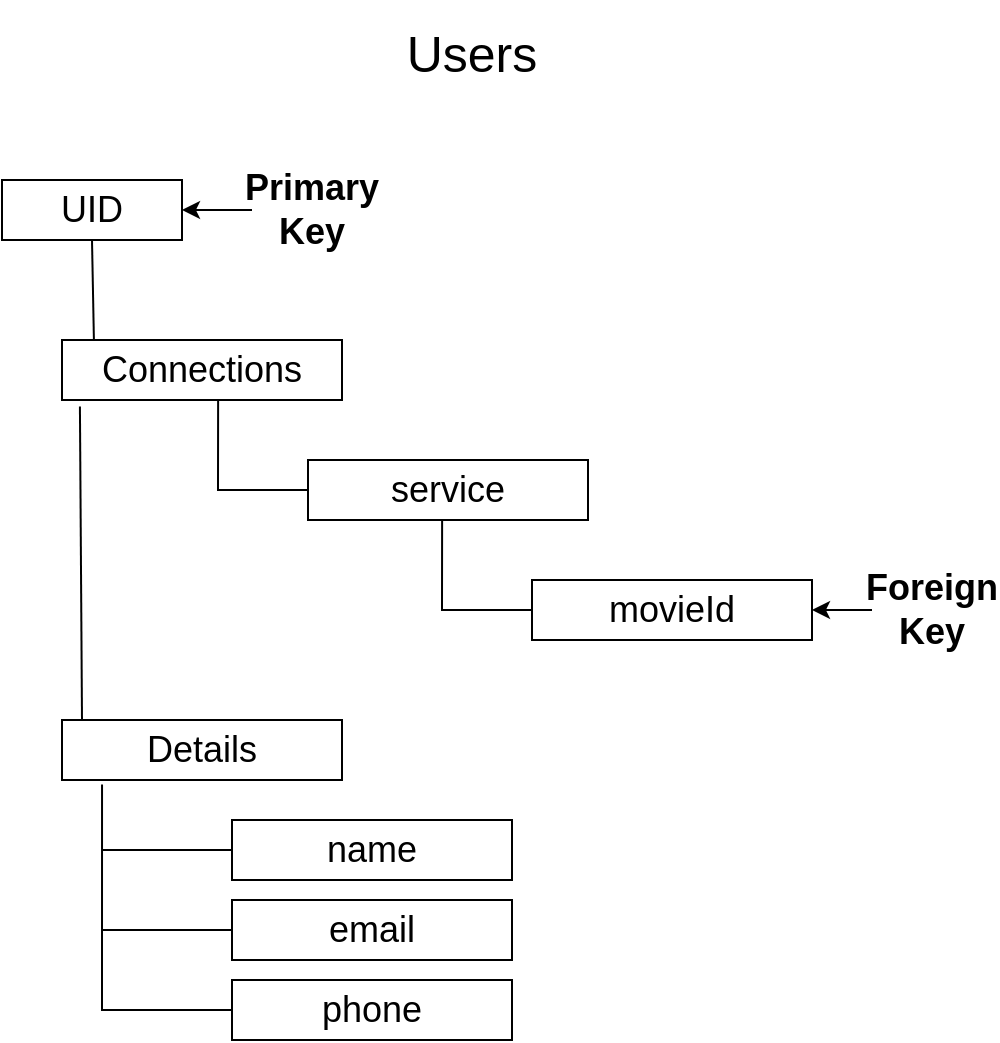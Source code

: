 <mxfile version="20.2.2" type="device" pages="9"><diagram id="tUFHQo6-YV1NL8-K_jSS" name="Page-1"><mxGraphModel dx="1422" dy="717" grid="1" gridSize="10" guides="1" tooltips="1" connect="1" arrows="1" fold="1" page="1" pageScale="1" pageWidth="850" pageHeight="1100" math="0" shadow="0"><root><mxCell id="0"/><mxCell id="1" parent="0"/><mxCell id="-geBlYIfYErY84jyrxgY-1" value="&lt;font style=&quot;font-size: 25px;&quot;&gt;Users&lt;/font&gt;" style="text;html=1;strokeColor=none;fillColor=none;align=center;verticalAlign=middle;whiteSpace=wrap;rounded=0;fontSize=30;" parent="1" vertex="1"><mxGeometry x="320" y="20" width="190" height="50" as="geometry"/></mxCell><mxCell id="-geBlYIfYErY84jyrxgY-15" value="UID" style="rounded=0;whiteSpace=wrap;html=1;fontSize=18;fontColor=none;" parent="1" vertex="1"><mxGeometry x="180" y="110" width="90" height="30" as="geometry"/></mxCell><mxCell id="-geBlYIfYErY84jyrxgY-16" value="Details" style="rounded=0;whiteSpace=wrap;html=1;fontSize=18;fontColor=none;" parent="1" vertex="1"><mxGeometry x="210" y="380" width="140" height="30" as="geometry"/></mxCell><mxCell id="-geBlYIfYErY84jyrxgY-17" value="Connections" style="rounded=0;whiteSpace=wrap;html=1;fontSize=18;fontColor=none;" parent="1" vertex="1"><mxGeometry x="210" y="190" width="140" height="30" as="geometry"/></mxCell><mxCell id="-geBlYIfYErY84jyrxgY-19" value="" style="endArrow=none;html=1;rounded=0;fontSize=18;fontColor=none;exitX=0.114;exitY=0;exitDx=0;exitDy=0;exitPerimeter=0;entryX=0.5;entryY=1;entryDx=0;entryDy=0;" parent="1" source="-geBlYIfYErY84jyrxgY-17" target="-geBlYIfYErY84jyrxgY-15" edge="1"><mxGeometry width="50" height="50" relative="1" as="geometry"><mxPoint x="460" y="130" as="sourcePoint"/><mxPoint x="226" y="160" as="targetPoint"/></mxGeometry></mxCell><mxCell id="-geBlYIfYErY84jyrxgY-21" value="name" style="rounded=0;whiteSpace=wrap;html=1;fontSize=18;fontColor=none;" parent="1" vertex="1"><mxGeometry x="295" y="430" width="140" height="30" as="geometry"/></mxCell><mxCell id="-geBlYIfYErY84jyrxgY-22" value="email" style="rounded=0;whiteSpace=wrap;html=1;fontSize=18;fontColor=none;" parent="1" vertex="1"><mxGeometry x="295" y="470" width="140" height="30" as="geometry"/></mxCell><mxCell id="-geBlYIfYErY84jyrxgY-23" value="phone" style="rounded=0;whiteSpace=wrap;html=1;fontSize=18;fontColor=none;" parent="1" vertex="1"><mxGeometry x="295" y="510" width="140" height="30" as="geometry"/></mxCell><mxCell id="-geBlYIfYErY84jyrxgY-26" value="" style="endArrow=none;html=1;rounded=0;fontSize=18;fontColor=none;entryX=0.064;entryY=1.108;entryDx=0;entryDy=0;entryPerimeter=0;" parent="1" target="-geBlYIfYErY84jyrxgY-17" edge="1"><mxGeometry width="50" height="50" relative="1" as="geometry"><mxPoint x="220" y="380" as="sourcePoint"/><mxPoint x="220.06" y="260" as="targetPoint"/></mxGeometry></mxCell><mxCell id="-geBlYIfYErY84jyrxgY-27" value="" style="endArrow=none;html=1;rounded=0;fontSize=18;fontColor=none;entryX=0.143;entryY=1.075;entryDx=0;entryDy=0;entryPerimeter=0;exitX=0;exitY=0.5;exitDx=0;exitDy=0;" parent="1" source="-geBlYIfYErY84jyrxgY-23" target="-geBlYIfYErY84jyrxgY-16" edge="1"><mxGeometry width="50" height="50" relative="1" as="geometry"><mxPoint x="230" y="478.74" as="sourcePoint"/><mxPoint x="230.06" y="430" as="targetPoint"/><Array as="points"><mxPoint x="230" y="525"/></Array></mxGeometry></mxCell><mxCell id="-geBlYIfYErY84jyrxgY-30" value="movieId" style="rounded=0;whiteSpace=wrap;html=1;fontSize=18;fontColor=none;" parent="1" vertex="1"><mxGeometry x="445" y="310" width="140" height="30" as="geometry"/></mxCell><mxCell id="-geBlYIfYErY84jyrxgY-37" value="" style="endArrow=none;html=1;rounded=0;fontSize=18;fontColor=none;entryX=0;entryY=0.5;entryDx=0;entryDy=0;" parent="1" target="-geBlYIfYErY84jyrxgY-22" edge="1"><mxGeometry width="50" height="50" relative="1" as="geometry"><mxPoint x="230" y="485" as="sourcePoint"/><mxPoint x="150.06" y="500" as="targetPoint"/></mxGeometry></mxCell><mxCell id="-geBlYIfYErY84jyrxgY-38" value="" style="endArrow=none;html=1;rounded=0;fontSize=18;fontColor=none;entryX=0;entryY=0.5;entryDx=0;entryDy=0;" parent="1" target="-geBlYIfYErY84jyrxgY-21" edge="1"><mxGeometry width="50" height="50" relative="1" as="geometry"><mxPoint x="230" y="445" as="sourcePoint"/><mxPoint x="190.06" y="430" as="targetPoint"/></mxGeometry></mxCell><mxCell id="-geBlYIfYErY84jyrxgY-40" value="" style="endArrow=none;html=1;rounded=0;fontSize=18;fontColor=none;entryX=0.678;entryY=1.042;entryDx=0;entryDy=0;entryPerimeter=0;exitX=0;exitY=0.5;exitDx=0;exitDy=0;" parent="1" edge="1"><mxGeometry width="50" height="50" relative="1" as="geometry"><mxPoint x="445" y="325" as="sourcePoint"/><mxPoint x="400.06" y="280" as="targetPoint"/><Array as="points"><mxPoint x="400" y="325"/></Array></mxGeometry></mxCell><mxCell id="-geBlYIfYErY84jyrxgY-45" style="edgeStyle=orthogonalEdgeStyle;rounded=0;orthogonalLoop=1;jettySize=auto;html=1;fontSize=18;fontColor=none;" parent="1" source="-geBlYIfYErY84jyrxgY-41" target="-geBlYIfYErY84jyrxgY-15" edge="1"><mxGeometry relative="1" as="geometry"/></mxCell><mxCell id="-geBlYIfYErY84jyrxgY-41" value="&lt;b&gt;Primary&lt;br&gt;Key&lt;br&gt;&lt;/b&gt;" style="text;html=1;strokeColor=none;fillColor=none;align=center;verticalAlign=middle;whiteSpace=wrap;rounded=0;fontSize=18;fontColor=none;" parent="1" vertex="1"><mxGeometry x="305" y="110" width="60" height="30" as="geometry"/></mxCell><mxCell id="-geBlYIfYErY84jyrxgY-44" style="edgeStyle=orthogonalEdgeStyle;rounded=0;orthogonalLoop=1;jettySize=auto;html=1;fontSize=18;fontColor=none;" parent="1" source="-geBlYIfYErY84jyrxgY-42" target="-geBlYIfYErY84jyrxgY-30" edge="1"><mxGeometry relative="1" as="geometry"/></mxCell><mxCell id="-geBlYIfYErY84jyrxgY-42" value="&lt;b&gt;Foreign&lt;br&gt;Key&lt;br&gt;&lt;/b&gt;" style="text;html=1;strokeColor=none;fillColor=none;align=center;verticalAlign=middle;whiteSpace=wrap;rounded=0;fontSize=18;fontColor=none;" parent="1" vertex="1"><mxGeometry x="615" y="310" width="60" height="30" as="geometry"/></mxCell><mxCell id="6WeFfRLvrTqTSbc4B9LY-1" value="service" style="rounded=0;whiteSpace=wrap;html=1;fontSize=18;fontColor=none;" parent="1" vertex="1"><mxGeometry x="333" y="250" width="140" height="30" as="geometry"/></mxCell><mxCell id="6WeFfRLvrTqTSbc4B9LY-2" value="" style="endArrow=none;html=1;rounded=0;fontSize=18;fontColor=none;entryX=0.678;entryY=1.042;entryDx=0;entryDy=0;entryPerimeter=0;exitX=0;exitY=0.5;exitDx=0;exitDy=0;" parent="1" edge="1"><mxGeometry width="50" height="50" relative="1" as="geometry"><mxPoint x="333" y="265" as="sourcePoint"/><mxPoint x="288.06" y="220" as="targetPoint"/><Array as="points"><mxPoint x="288" y="265"/></Array></mxGeometry></mxCell></root></mxGraphModel></diagram><diagram id="nzTXymXLs7-IoYtioCTx" name="Page-2"><mxGraphModel dx="2272" dy="717" grid="1" gridSize="10" guides="1" tooltips="1" connect="1" arrows="1" fold="1" page="1" pageScale="1" pageWidth="850" pageHeight="1100" math="0" shadow="0"><root><mxCell id="0"/><mxCell id="1" parent="0"/><mxCell id="AZgV0DpqMTQEIAzRF9kN-4" value="" style="ellipse;html=1;shape=startState;fillColor=#000000;strokeColor=#ff0000;" parent="1" vertex="1"><mxGeometry x="390" y="210" width="30" height="30" as="geometry"/></mxCell><mxCell id="AZgV0DpqMTQEIAzRF9kN-5" value="" style="edgeStyle=orthogonalEdgeStyle;html=1;verticalAlign=bottom;endArrow=open;endSize=8;strokeColor=#ff0000;rounded=0;" parent="1" source="AZgV0DpqMTQEIAzRF9kN-4" edge="1"><mxGeometry relative="1" as="geometry"><mxPoint x="405" y="300" as="targetPoint"/></mxGeometry></mxCell><mxCell id="AZgV0DpqMTQEIAzRF9kN-6" value="Launch" style="text;align=center;fontStyle=1;verticalAlign=middle;spacingLeft=3;spacingRight=3;strokeColor=none;rotatable=0;points=[[0,0.5],[1,0.5]];portConstraint=eastwest;" parent="1" vertex="1"><mxGeometry x="365" y="184" width="80" height="26" as="geometry"/></mxCell><mxCell id="AZgV0DpqMTQEIAzRF9kN-23" style="edgeStyle=orthogonalEdgeStyle;rounded=0;orthogonalLoop=1;jettySize=auto;html=1;entryX=0.5;entryY=0;entryDx=0;entryDy=0;fontSize=13;" parent="1" source="AZgV0DpqMTQEIAzRF9kN-7" target="AZgV0DpqMTQEIAzRF9kN-8" edge="1"><mxGeometry relative="1" as="geometry"/></mxCell><mxCell id="AZgV0DpqMTQEIAzRF9kN-7" value="&lt;font style=&quot;font-size: 15px;&quot;&gt;Display Landing Page&lt;/font&gt;" style="html=1;" parent="1" vertex="1"><mxGeometry x="310" y="300" width="190" height="50" as="geometry"/></mxCell><mxCell id="AZgV0DpqMTQEIAzRF9kN-24" style="edgeStyle=orthogonalEdgeStyle;rounded=0;orthogonalLoop=1;jettySize=auto;html=1;entryX=0.5;entryY=0;entryDx=0;entryDy=0;fontSize=13;" parent="1" source="AZgV0DpqMTQEIAzRF9kN-8" target="AZgV0DpqMTQEIAzRF9kN-11" edge="1"><mxGeometry relative="1" as="geometry"/></mxCell><mxCell id="AZgV0DpqMTQEIAzRF9kN-25" style="edgeStyle=orthogonalEdgeStyle;rounded=0;orthogonalLoop=1;jettySize=auto;html=1;entryX=0.546;entryY=-0.032;entryDx=0;entryDy=0;entryPerimeter=0;fontSize=13;" parent="1" source="AZgV0DpqMTQEIAzRF9kN-8" target="AZgV0DpqMTQEIAzRF9kN-12" edge="1"><mxGeometry relative="1" as="geometry"/></mxCell><mxCell id="AZgV0DpqMTQEIAzRF9kN-8" value="" style="rhombus;whiteSpace=wrap;html=1;" parent="1" vertex="1"><mxGeometry x="365" y="410" width="80" height="30" as="geometry"/></mxCell><mxCell id="AZgV0DpqMTQEIAzRF9kN-9" value="&lt;font style=&quot;font-size: 13px;&quot;&gt;User selects Register&lt;/font&gt;" style="text;html=1;strokeColor=none;fillColor=none;align=center;verticalAlign=middle;whiteSpace=wrap;rounded=0;" parent="1" vertex="1"><mxGeometry x="190" y="370" width="100" height="30" as="geometry"/></mxCell><mxCell id="AZgV0DpqMTQEIAzRF9kN-10" value="&lt;font style=&quot;font-size: 13px;&quot;&gt;User selects Login&lt;/font&gt;" style="text;html=1;strokeColor=none;fillColor=none;align=center;verticalAlign=middle;whiteSpace=wrap;rounded=0;" parent="1" vertex="1"><mxGeometry x="512.5" y="370" width="100" height="30" as="geometry"/></mxCell><mxCell id="_TKpQWKVX2HKx9IpHVcL-4" style="edgeStyle=orthogonalEdgeStyle;rounded=0;orthogonalLoop=1;jettySize=auto;html=1;entryX=0.5;entryY=0;entryDx=0;entryDy=0;fontSize=13;" parent="1" source="AZgV0DpqMTQEIAzRF9kN-11" target="AZgV0DpqMTQEIAzRF9kN-14" edge="1"><mxGeometry relative="1" as="geometry"/></mxCell><mxCell id="AZgV0DpqMTQEIAzRF9kN-11" value="&lt;font style=&quot;font-size: 15px;&quot;&gt;Sign Up Screen&lt;/font&gt;" style="html=1;" parent="1" vertex="1"><mxGeometry x="40" y="470" width="190" height="50" as="geometry"/></mxCell><mxCell id="_TKpQWKVX2HKx9IpHVcL-8" style="edgeStyle=orthogonalEdgeStyle;rounded=0;orthogonalLoop=1;jettySize=auto;html=1;fontSize=13;" parent="1" source="AZgV0DpqMTQEIAzRF9kN-12" target="AZgV0DpqMTQEIAzRF9kN-26" edge="1"><mxGeometry relative="1" as="geometry"/></mxCell><mxCell id="AZgV0DpqMTQEIAzRF9kN-12" value="&lt;font style=&quot;font-size: 15px;&quot;&gt;Display Login Screen&lt;/font&gt;" style="html=1;" parent="1" vertex="1"><mxGeometry x="620" y="480" width="190" height="50" as="geometry"/></mxCell><mxCell id="AZgV0DpqMTQEIAzRF9kN-13" value="&lt;font style=&quot;font-size: 13px;&quot;&gt;User has an account already?&lt;/font&gt;" style="text;html=1;strokeColor=none;fillColor=none;align=center;verticalAlign=middle;whiteSpace=wrap;rounded=0;" parent="1" vertex="1"><mxGeometry x="170" y="530" width="110" height="30" as="geometry"/></mxCell><mxCell id="_TKpQWKVX2HKx9IpHVcL-3" style="edgeStyle=orthogonalEdgeStyle;rounded=0;orthogonalLoop=1;jettySize=auto;html=1;entryX=0.5;entryY=0;entryDx=0;entryDy=0;fontSize=13;" parent="1" source="AZgV0DpqMTQEIAzRF9kN-14" target="AZgV0DpqMTQEIAzRF9kN-17" edge="1"><mxGeometry relative="1" as="geometry"/></mxCell><mxCell id="_TKpQWKVX2HKx9IpHVcL-5" style="edgeStyle=orthogonalEdgeStyle;rounded=0;orthogonalLoop=1;jettySize=auto;html=1;entryX=0.5;entryY=0;entryDx=0;entryDy=0;fontSize=13;" parent="1" source="AZgV0DpqMTQEIAzRF9kN-14" target="AZgV0DpqMTQEIAzRF9kN-19" edge="1"><mxGeometry relative="1" as="geometry"/></mxCell><mxCell id="AZgV0DpqMTQEIAzRF9kN-14" value="" style="rhombus;whiteSpace=wrap;html=1;" parent="1" vertex="1"><mxGeometry x="95" y="580" width="80" height="30" as="geometry"/></mxCell><mxCell id="AZgV0DpqMTQEIAzRF9kN-15" value="&lt;font style=&quot;font-size: 13px;&quot;&gt;True&lt;/font&gt;" style="text;html=1;strokeColor=none;fillColor=none;align=center;verticalAlign=middle;whiteSpace=wrap;rounded=0;" parent="1" vertex="1"><mxGeometry x="-50" y="530" width="100" height="30" as="geometry"/></mxCell><mxCell id="AZgV0DpqMTQEIAzRF9kN-16" value="&lt;font style=&quot;font-size: 13px;&quot;&gt;False&lt;/font&gt;" style="text;html=1;strokeColor=none;fillColor=none;align=center;verticalAlign=middle;whiteSpace=wrap;rounded=0;" parent="1" vertex="1"><mxGeometry x="175" y="640" width="100" height="30" as="geometry"/></mxCell><mxCell id="AZgV0DpqMTQEIAzRF9kN-17" value="&lt;font style=&quot;font-size: 15px;&quot;&gt;Display an &lt;br&gt;Error message&lt;/font&gt;" style="html=1;" parent="1" vertex="1"><mxGeometry x="-190" y="690" width="130" height="50" as="geometry"/></mxCell><mxCell id="_TKpQWKVX2HKx9IpHVcL-6" style="edgeStyle=orthogonalEdgeStyle;rounded=0;orthogonalLoop=1;jettySize=auto;html=1;entryX=0.5;entryY=0;entryDx=0;entryDy=0;fontSize=13;" parent="1" source="AZgV0DpqMTQEIAzRF9kN-19" target="AZgV0DpqMTQEIAzRF9kN-21" edge="1"><mxGeometry relative="1" as="geometry"/></mxCell><mxCell id="AZgV0DpqMTQEIAzRF9kN-19" value="&lt;font style=&quot;font-size: 15px;&quot;&gt;Sign Up Screen&lt;/font&gt;" style="html=1;" parent="1" vertex="1"><mxGeometry x="40" y="690" width="190" height="50" as="geometry"/></mxCell><mxCell id="_TKpQWKVX2HKx9IpHVcL-1" style="edgeStyle=orthogonalEdgeStyle;rounded=0;orthogonalLoop=1;jettySize=auto;html=1;entryX=0;entryY=0.5;entryDx=0;entryDy=0;fontSize=13;" parent="1" source="AZgV0DpqMTQEIAzRF9kN-20" target="AZgV0DpqMTQEIAzRF9kN-22" edge="1"><mxGeometry relative="1" as="geometry"/></mxCell><mxCell id="AZgV0DpqMTQEIAzRF9kN-20" value="&lt;font style=&quot;font-size: 15px;&quot;&gt;Validate Account&lt;/font&gt;" style="html=1;" parent="1" vertex="1"><mxGeometry x="40" y="950" width="190" height="50" as="geometry"/></mxCell><mxCell id="_TKpQWKVX2HKx9IpHVcL-7" style="edgeStyle=orthogonalEdgeStyle;rounded=0;orthogonalLoop=1;jettySize=auto;html=1;entryX=0.5;entryY=0;entryDx=0;entryDy=0;fontSize=13;" parent="1" source="AZgV0DpqMTQEIAzRF9kN-21" target="AZgV0DpqMTQEIAzRF9kN-20" edge="1"><mxGeometry relative="1" as="geometry"/></mxCell><mxCell id="AZgV0DpqMTQEIAzRF9kN-21" value="&lt;font style=&quot;font-size: 15px;&quot;&gt;Send SMS Confirmation&lt;/font&gt;" style="html=1;" parent="1" vertex="1"><mxGeometry x="40" y="820" width="190" height="50" as="geometry"/></mxCell><mxCell id="_TKpQWKVX2HKx9IpHVcL-2" style="edgeStyle=orthogonalEdgeStyle;rounded=0;orthogonalLoop=1;jettySize=auto;html=1;entryX=0;entryY=0.5;entryDx=0;entryDy=0;fontSize=13;exitX=0.5;exitY=0;exitDx=0;exitDy=0;" parent="1" source="AZgV0DpqMTQEIAzRF9kN-22" target="AZgV0DpqMTQEIAzRF9kN-12" edge="1"><mxGeometry relative="1" as="geometry"/></mxCell><mxCell id="AZgV0DpqMTQEIAzRF9kN-22" value="" style="rhombus;whiteSpace=wrap;html=1;" parent="1" vertex="1"><mxGeometry x="365" y="960" width="80" height="30" as="geometry"/></mxCell><mxCell id="_TKpQWKVX2HKx9IpHVcL-9" style="edgeStyle=orthogonalEdgeStyle;rounded=0;orthogonalLoop=1;jettySize=auto;html=1;entryX=0.469;entryY=-0.011;entryDx=0;entryDy=0;entryPerimeter=0;fontSize=13;" parent="1" source="AZgV0DpqMTQEIAzRF9kN-26" target="AZgV0DpqMTQEIAzRF9kN-29" edge="1"><mxGeometry relative="1" as="geometry"/></mxCell><mxCell id="_TKpQWKVX2HKx9IpHVcL-19" style="edgeStyle=orthogonalEdgeStyle;rounded=0;orthogonalLoop=1;jettySize=auto;html=1;entryX=0;entryY=0.5;entryDx=0;entryDy=0;fontSize=13;" parent="1" source="AZgV0DpqMTQEIAzRF9kN-26" target="_TKpQWKVX2HKx9IpHVcL-18" edge="1"><mxGeometry relative="1" as="geometry"/></mxCell><mxCell id="AZgV0DpqMTQEIAzRF9kN-26" value="" style="rhombus;whiteSpace=wrap;html=1;" parent="1" vertex="1"><mxGeometry x="675" y="590" width="80" height="30" as="geometry"/></mxCell><mxCell id="AZgV0DpqMTQEIAzRF9kN-27" value="&lt;font style=&quot;font-size: 13px;&quot;&gt;Is a Valid User?&lt;/font&gt;" style="text;html=1;strokeColor=none;fillColor=none;align=center;verticalAlign=middle;whiteSpace=wrap;rounded=0;" parent="1" vertex="1"><mxGeometry x="590" y="550" width="110" height="30" as="geometry"/></mxCell><mxCell id="AZgV0DpqMTQEIAzRF9kN-28" value="&lt;font style=&quot;font-size: 13px;&quot;&gt;True&lt;/font&gt;" style="text;html=1;strokeColor=none;fillColor=none;align=center;verticalAlign=middle;whiteSpace=wrap;rounded=0;" parent="1" vertex="1"><mxGeometry x="600" y="640" width="100" height="30" as="geometry"/></mxCell><mxCell id="_TKpQWKVX2HKx9IpHVcL-16" style="edgeStyle=orthogonalEdgeStyle;rounded=0;orthogonalLoop=1;jettySize=auto;html=1;entryX=0.5;entryY=0;entryDx=0;entryDy=0;fontSize=13;" parent="1" source="AZgV0DpqMTQEIAzRF9kN-29" target="_TKpQWKVX2HKx9IpHVcL-14" edge="1"><mxGeometry relative="1" as="geometry"/></mxCell><mxCell id="AZgV0DpqMTQEIAzRF9kN-29" value="&lt;font style=&quot;font-size: 15px;&quot;&gt;Retrieve Account Info&lt;/font&gt;" style="html=1;" parent="1" vertex="1"><mxGeometry x="625" y="690" width="190" height="50" as="geometry"/></mxCell><mxCell id="_TKpQWKVX2HKx9IpHVcL-29" style="edgeStyle=orthogonalEdgeStyle;rounded=0;orthogonalLoop=1;jettySize=auto;html=1;entryX=0.5;entryY=0;entryDx=0;entryDy=0;fontSize=30;" parent="1" source="AZgV0DpqMTQEIAzRF9kN-30" target="_TKpQWKVX2HKx9IpHVcL-28" edge="1"><mxGeometry relative="1" as="geometry"/></mxCell><mxCell id="AZgV0DpqMTQEIAzRF9kN-30" value="&lt;font style=&quot;font-size: 15px;&quot;&gt;Display Welcome Page&lt;/font&gt;" style="html=1;" parent="1" vertex="1"><mxGeometry x="625" y="950" width="190" height="50" as="geometry"/></mxCell><mxCell id="AZgV0DpqMTQEIAzRF9kN-32" value="&lt;font style=&quot;font-size: 13px;&quot;&gt;False&lt;/font&gt;" style="text;html=1;strokeColor=none;fillColor=none;align=center;verticalAlign=middle;whiteSpace=wrap;rounded=0;" parent="1" vertex="1"><mxGeometry x="740" y="550" width="100" height="40" as="geometry"/></mxCell><mxCell id="_TKpQWKVX2HKx9IpHVcL-11" value="&lt;font style=&quot;font-size: 13px;&quot;&gt;Has User logged in recently?&lt;/font&gt;" style="text;html=1;strokeColor=none;fillColor=none;align=center;verticalAlign=middle;whiteSpace=wrap;rounded=0;" parent="1" vertex="1"><mxGeometry x="580" y="770" width="110" height="30" as="geometry"/></mxCell><mxCell id="_TKpQWKVX2HKx9IpHVcL-12" value="&lt;font style=&quot;font-size: 13px;&quot;&gt;True&lt;/font&gt;" style="text;html=1;strokeColor=none;fillColor=none;align=center;verticalAlign=middle;whiteSpace=wrap;rounded=0;" parent="1" vertex="1"><mxGeometry x="600" y="880" width="100" height="30" as="geometry"/></mxCell><mxCell id="_TKpQWKVX2HKx9IpHVcL-13" value="&lt;font style=&quot;font-size: 13px;&quot;&gt;False&lt;/font&gt;" style="text;html=1;strokeColor=none;fillColor=none;align=center;verticalAlign=middle;whiteSpace=wrap;rounded=0;" parent="1" vertex="1"><mxGeometry x="730" y="790" width="100" height="30" as="geometry"/></mxCell><mxCell id="_TKpQWKVX2HKx9IpHVcL-23" style="edgeStyle=orthogonalEdgeStyle;rounded=0;orthogonalLoop=1;jettySize=auto;html=1;entryX=0.5;entryY=0;entryDx=0;entryDy=0;fontSize=13;" parent="1" source="_TKpQWKVX2HKx9IpHVcL-14" target="AZgV0DpqMTQEIAzRF9kN-30" edge="1"><mxGeometry relative="1" as="geometry"/></mxCell><mxCell id="_TKpQWKVX2HKx9IpHVcL-24" style="edgeStyle=orthogonalEdgeStyle;rounded=0;orthogonalLoop=1;jettySize=auto;html=1;entryX=0;entryY=0.5;entryDx=0;entryDy=0;fontSize=13;" parent="1" source="_TKpQWKVX2HKx9IpHVcL-14" target="_TKpQWKVX2HKx9IpHVcL-15" edge="1"><mxGeometry relative="1" as="geometry"/></mxCell><mxCell id="_TKpQWKVX2HKx9IpHVcL-14" value="" style="rhombus;whiteSpace=wrap;html=1;" parent="1" vertex="1"><mxGeometry x="680" y="830" width="80" height="30" as="geometry"/></mxCell><mxCell id="_TKpQWKVX2HKx9IpHVcL-15" value="&lt;font style=&quot;font-size: 15px;&quot;&gt;Display Login Info Page&lt;/font&gt;" style="html=1;" parent="1" vertex="1"><mxGeometry x="950" y="820" width="190" height="50" as="geometry"/></mxCell><mxCell id="_TKpQWKVX2HKx9IpHVcL-21" style="edgeStyle=orthogonalEdgeStyle;rounded=0;orthogonalLoop=1;jettySize=auto;html=1;fontSize=13;" parent="1" source="_TKpQWKVX2HKx9IpHVcL-18" target="_TKpQWKVX2HKx9IpHVcL-20" edge="1"><mxGeometry relative="1" as="geometry"/></mxCell><mxCell id="gZ7knIoZYyCghN1BcNcC-1" style="edgeStyle=orthogonalEdgeStyle;rounded=0;orthogonalLoop=1;jettySize=auto;html=1;entryX=0.5;entryY=0;entryDx=0;entryDy=0;fontSize=15;" parent="1" source="_TKpQWKVX2HKx9IpHVcL-18" target="_TKpQWKVX2HKx9IpHVcL-25" edge="1"><mxGeometry relative="1" as="geometry"/></mxCell><mxCell id="_TKpQWKVX2HKx9IpHVcL-18" value="&lt;font style=&quot;font-size: 15px;&quot;&gt;Forgot Password?&lt;/font&gt;" style="html=1;" parent="1" vertex="1"><mxGeometry x="950" y="580" width="190" height="50" as="geometry"/></mxCell><mxCell id="Q-6x76AFIIdPpEUfEiNm-2" style="edgeStyle=orthogonalEdgeStyle;rounded=0;orthogonalLoop=1;jettySize=auto;html=1;entryX=0.5;entryY=1;entryDx=0;entryDy=0;fontSize=16;" parent="1" source="_TKpQWKVX2HKx9IpHVcL-20" target="Q-6x76AFIIdPpEUfEiNm-1" edge="1"><mxGeometry relative="1" as="geometry"/></mxCell><mxCell id="_TKpQWKVX2HKx9IpHVcL-20" value="&amp;nbsp;" style="rhombus;whiteSpace=wrap;html=1;" parent="1" vertex="1"><mxGeometry x="1005" y="470" width="80" height="30" as="geometry"/></mxCell><mxCell id="gZ7knIoZYyCghN1BcNcC-2" style="edgeStyle=orthogonalEdgeStyle;rounded=0;orthogonalLoop=1;jettySize=auto;html=1;entryX=0.5;entryY=0;entryDx=0;entryDy=0;fontSize=15;" parent="1" source="_TKpQWKVX2HKx9IpHVcL-25" target="_TKpQWKVX2HKx9IpHVcL-15" edge="1"><mxGeometry relative="1" as="geometry"/></mxCell><mxCell id="_TKpQWKVX2HKx9IpHVcL-25" value="&amp;nbsp;" style="rhombus;whiteSpace=wrap;html=1;" parent="1" vertex="1"><mxGeometry x="1005" y="710" width="80" height="30" as="geometry"/></mxCell><mxCell id="_TKpQWKVX2HKx9IpHVcL-28" value="" style="ellipse;html=1;shape=endState;fillColor=#000000;strokeColor=#ff0000;fontSize=30;" parent="1" vertex="1"><mxGeometry x="705" y="1050" width="30" height="30" as="geometry"/></mxCell><mxCell id="Q-6x76AFIIdPpEUfEiNm-3" style="edgeStyle=orthogonalEdgeStyle;rounded=0;orthogonalLoop=1;jettySize=auto;html=1;entryX=0.75;entryY=0;entryDx=0;entryDy=0;fontSize=16;" parent="1" source="Q-6x76AFIIdPpEUfEiNm-1" target="AZgV0DpqMTQEIAzRF9kN-12" edge="1"><mxGeometry relative="1" as="geometry"/></mxCell><mxCell id="Q-6x76AFIIdPpEUfEiNm-1" value="&lt;font style=&quot;font-size: 15px;&quot;&gt;Reset Password&lt;/font&gt;" style="html=1;" parent="1" vertex="1"><mxGeometry x="950" y="330" width="190" height="50" as="geometry"/></mxCell><mxCell id="Q-6x76AFIIdPpEUfEiNm-4" value="&lt;font style=&quot;font-size: 13px;&quot;&gt;Reset Link&lt;/font&gt;" style="text;html=1;strokeColor=none;fillColor=none;align=center;verticalAlign=middle;whiteSpace=wrap;rounded=0;" parent="1" vertex="1"><mxGeometry x="1085" y="470" width="110" height="30" as="geometry"/></mxCell></root></mxGraphModel></diagram><diagram id="OT4BS6pshoyc6ILyw-Bj" name="Page-3"><mxGraphModel dx="1422" dy="717" grid="1" gridSize="10" guides="1" tooltips="1" connect="1" arrows="1" fold="1" page="1" pageScale="1" pageWidth="850" pageHeight="1100" math="0" shadow="0"><root><mxCell id="0"/><mxCell id="1" parent="0"/><mxCell id="d4z7UwGPuS694oiTFfy1-1" value="" style="ellipse;html=1;shape=startState;fillColor=#000000;strokeColor=#ff0000;fontSize=30;" parent="1" vertex="1"><mxGeometry x="380" y="190" width="30" height="30" as="geometry"/></mxCell><mxCell id="d4z7UwGPuS694oiTFfy1-2" value="" style="edgeStyle=orthogonalEdgeStyle;html=1;verticalAlign=bottom;endArrow=open;endSize=8;strokeColor=#ff0000;rounded=0;fontSize=30;" parent="1" source="d4z7UwGPuS694oiTFfy1-1" edge="1"><mxGeometry relative="1" as="geometry"><mxPoint x="395" y="280" as="targetPoint"/></mxGeometry></mxCell><mxCell id="d4z7UwGPuS694oiTFfy1-4" value="&lt;font style=&quot;font-size: 16px;&quot;&gt;Welcome Page&lt;/font&gt;" style="text;html=1;strokeColor=none;fillColor=none;align=center;verticalAlign=middle;whiteSpace=wrap;rounded=0;fontSize=30;" parent="1" vertex="1"><mxGeometry x="335" y="150" width="120" height="30" as="geometry"/></mxCell><mxCell id="MHYArPNRhO_5kFd-X8De-4" style="edgeStyle=orthogonalEdgeStyle;rounded=0;orthogonalLoop=1;jettySize=auto;html=1;entryX=0.5;entryY=0;entryDx=0;entryDy=0;fontSize=16;" parent="1" source="2P0reZP8v1gEJmp9uji5-1" target="ofxEyZrDe7D0HmNSMjto-1" edge="1"><mxGeometry relative="1" as="geometry"/></mxCell><mxCell id="2P0reZP8v1gEJmp9uji5-1" value="Display Welcome Page" style="html=1;" parent="1" vertex="1"><mxGeometry x="300" y="290" width="190" height="50" as="geometry"/></mxCell><mxCell id="MHYArPNRhO_5kFd-X8De-5" style="edgeStyle=orthogonalEdgeStyle;rounded=0;orthogonalLoop=1;jettySize=auto;html=1;entryX=0.5;entryY=0;entryDx=0;entryDy=0;fontSize=16;" parent="1" source="ofxEyZrDe7D0HmNSMjto-1" target="MHYArPNRhO_5kFd-X8De-3" edge="1"><mxGeometry relative="1" as="geometry"/></mxCell><mxCell id="MHYArPNRhO_5kFd-X8De-6" style="edgeStyle=orthogonalEdgeStyle;rounded=0;orthogonalLoop=1;jettySize=auto;html=1;entryX=0.5;entryY=0;entryDx=0;entryDy=0;fontSize=16;" parent="1" source="ofxEyZrDe7D0HmNSMjto-1" target="MHYArPNRhO_5kFd-X8De-2" edge="1"><mxGeometry relative="1" as="geometry"/></mxCell><mxCell id="MHYArPNRhO_5kFd-X8De-7" style="edgeStyle=orthogonalEdgeStyle;rounded=0;orthogonalLoop=1;jettySize=auto;html=1;entryX=0;entryY=0.5;entryDx=0;entryDy=0;fontSize=16;" parent="1" source="ofxEyZrDe7D0HmNSMjto-1" target="MHYArPNRhO_5kFd-X8De-1" edge="1"><mxGeometry relative="1" as="geometry"/></mxCell><mxCell id="ofxEyZrDe7D0HmNSMjto-1" value="" style="rhombus;whiteSpace=wrap;html=1;" parent="1" vertex="1"><mxGeometry x="355" y="400" width="80" height="30" as="geometry"/></mxCell><mxCell id="aNdCfCWW9NPTrdMNyYtC-1" value="&lt;font style=&quot;font-size: 13px;&quot;&gt;User Selects Matches&lt;/font&gt;" style="text;html=1;strokeColor=none;fillColor=none;align=center;verticalAlign=middle;whiteSpace=wrap;rounded=0;" parent="1" vertex="1"><mxGeometry x="290" y="440" width="110" height="30" as="geometry"/></mxCell><mxCell id="aNdCfCWW9NPTrdMNyYtC-2" value="&lt;font style=&quot;font-size: 13px;&quot;&gt;User selects Swipe&lt;/font&gt;" style="text;html=1;strokeColor=none;fillColor=none;align=center;verticalAlign=middle;whiteSpace=wrap;rounded=0;" parent="1" vertex="1"><mxGeometry x="245" y="380" width="110" height="30" as="geometry"/></mxCell><mxCell id="aNdCfCWW9NPTrdMNyYtC-3" value="&lt;font style=&quot;font-size: 13px;&quot;&gt;User selects Account&lt;/font&gt;" style="text;html=1;strokeColor=none;fillColor=none;align=center;verticalAlign=middle;whiteSpace=wrap;rounded=0;" parent="1" vertex="1"><mxGeometry x="435" y="380" width="110" height="30" as="geometry"/></mxCell><mxCell id="eMLvaRzPx3wwL1WQqD62-6" style="edgeStyle=orthogonalEdgeStyle;rounded=0;orthogonalLoop=1;jettySize=auto;html=1;fontSize=16;" parent="1" source="MHYArPNRhO_5kFd-X8De-1" target="eMLvaRzPx3wwL1WQqD62-2" edge="1"><mxGeometry relative="1" as="geometry"/></mxCell><mxCell id="MHYArPNRhO_5kFd-X8De-1" value="Display Account Page" style="html=1;" parent="1" vertex="1"><mxGeometry x="560" y="390" width="190" height="50" as="geometry"/></mxCell><mxCell id="eMLvaRzPx3wwL1WQqD62-4" style="edgeStyle=orthogonalEdgeStyle;rounded=0;orthogonalLoop=1;jettySize=auto;html=1;entryX=0.5;entryY=0;entryDx=0;entryDy=0;fontSize=16;" parent="1" source="MHYArPNRhO_5kFd-X8De-2" target="eMLvaRzPx3wwL1WQqD62-3" edge="1"><mxGeometry relative="1" as="geometry"/></mxCell><mxCell id="MHYArPNRhO_5kFd-X8De-2" value="Display Matches Page" style="html=1;" parent="1" vertex="1"><mxGeometry x="300" y="525" width="190" height="50" as="geometry"/></mxCell><mxCell id="eMLvaRzPx3wwL1WQqD62-5" style="edgeStyle=orthogonalEdgeStyle;rounded=0;orthogonalLoop=1;jettySize=auto;html=1;entryX=0.5;entryY=0;entryDx=0;entryDy=0;fontSize=16;" parent="1" source="MHYArPNRhO_5kFd-X8De-3" target="eMLvaRzPx3wwL1WQqD62-1" edge="1"><mxGeometry relative="1" as="geometry"/></mxCell><mxCell id="MHYArPNRhO_5kFd-X8De-3" value="Display Service, Genre and Type &lt;br&gt;Page" style="html=1;" parent="1" vertex="1"><mxGeometry x="70" y="525" width="190" height="50" as="geometry"/></mxCell><mxCell id="XTvumMB8JDdwV_U0pZiw-3" style="edgeStyle=orthogonalEdgeStyle;rounded=0;orthogonalLoop=1;jettySize=auto;html=1;entryX=0.5;entryY=0;entryDx=0;entryDy=0;fontSize=16;" parent="1" source="eMLvaRzPx3wwL1WQqD62-1" target="XTvumMB8JDdwV_U0pZiw-2" edge="1"><mxGeometry relative="1" as="geometry"/></mxCell><mxCell id="eMLvaRzPx3wwL1WQqD62-1" value="" style="rhombus;whiteSpace=wrap;html=1;" parent="1" vertex="1"><mxGeometry x="125" y="670" width="80" height="30" as="geometry"/></mxCell><mxCell id="SrIEBiGRTGnGvyZ6YJ_s-7" style="edgeStyle=orthogonalEdgeStyle;rounded=0;orthogonalLoop=1;jettySize=auto;html=1;entryX=0;entryY=0.5;entryDx=0;entryDy=0;fontSize=16;" parent="1" source="eMLvaRzPx3wwL1WQqD62-2" edge="1"><mxGeometry relative="1" as="geometry"><mxPoint x="1140" y="415" as="targetPoint"/></mxGeometry></mxCell><mxCell id="SrIEBiGRTGnGvyZ6YJ_s-9" style="edgeStyle=orthogonalEdgeStyle;rounded=0;orthogonalLoop=1;jettySize=auto;html=1;fontSize=16;" parent="1" source="eMLvaRzPx3wwL1WQqD62-2" edge="1"><mxGeometry relative="1" as="geometry"><mxPoint x="900" y="310" as="targetPoint"/></mxGeometry></mxCell><mxCell id="Pv2idbKZCkGz9MPoDRwN-1" style="edgeStyle=orthogonalEdgeStyle;rounded=0;orthogonalLoop=1;jettySize=auto;html=1;entryX=1;entryY=0.5;entryDx=0;entryDy=0;fontSize=16;" parent="1" source="eMLvaRzPx3wwL1WQqD62-2" target="XTvumMB8JDdwV_U0pZiw-4" edge="1"><mxGeometry relative="1" as="geometry"><Array as="points"><mxPoint x="900" y="1025"/></Array></mxGeometry></mxCell><mxCell id="eMLvaRzPx3wwL1WQqD62-2" value="" style="rhombus;whiteSpace=wrap;html=1;" parent="1" vertex="1"><mxGeometry x="860" y="400" width="80" height="30" as="geometry"/></mxCell><mxCell id="orX5gGth-o0cGk53bkbO-2" style="edgeStyle=orthogonalEdgeStyle;rounded=0;orthogonalLoop=1;jettySize=auto;html=1;entryX=0.5;entryY=0;entryDx=0;entryDy=0;" parent="1" source="eMLvaRzPx3wwL1WQqD62-3" target="orX5gGth-o0cGk53bkbO-3" edge="1"><mxGeometry relative="1" as="geometry"><mxPoint x="395" y="760" as="targetPoint"/></mxGeometry></mxCell><mxCell id="eMLvaRzPx3wwL1WQqD62-3" value="" style="rhombus;whiteSpace=wrap;html=1;" parent="1" vertex="1"><mxGeometry x="355" y="670" width="80" height="30" as="geometry"/></mxCell><mxCell id="XTvumMB8JDdwV_U0pZiw-1" value="&lt;font style=&quot;font-size: 13px;&quot;&gt;Selections are made&lt;/font&gt;" style="text;html=1;strokeColor=none;fillColor=none;align=center;verticalAlign=middle;whiteSpace=wrap;rounded=0;" parent="1" vertex="1"><mxGeometry x="50" y="610" width="110" height="30" as="geometry"/></mxCell><mxCell id="XTvumMB8JDdwV_U0pZiw-6" style="edgeStyle=orthogonalEdgeStyle;rounded=0;orthogonalLoop=1;jettySize=auto;html=1;entryX=0.5;entryY=0;entryDx=0;entryDy=0;fontSize=16;" parent="1" source="XTvumMB8JDdwV_U0pZiw-2" target="XTvumMB8JDdwV_U0pZiw-5" edge="1"><mxGeometry relative="1" as="geometry"/></mxCell><mxCell id="XTvumMB8JDdwV_U0pZiw-2" value="Display Swipe Page" style="html=1;" parent="1" vertex="1"><mxGeometry x="70" y="780" width="190" height="50" as="geometry"/></mxCell><mxCell id="XTvumMB8JDdwV_U0pZiw-4" value="" style="ellipse;html=1;shape=endState;fillColor=#000000;strokeColor=#ff0000;fontSize=16;" parent="1" vertex="1"><mxGeometry x="520" y="1010" width="30" height="30" as="geometry"/></mxCell><mxCell id="XTvumMB8JDdwV_U0pZiw-9" style="edgeStyle=orthogonalEdgeStyle;rounded=0;orthogonalLoop=1;jettySize=auto;html=1;entryX=0;entryY=0.5;entryDx=0;entryDy=0;fontSize=16;exitX=0.5;exitY=1;exitDx=0;exitDy=0;" parent="1" source="XTvumMB8JDdwV_U0pZiw-5" target="XTvumMB8JDdwV_U0pZiw-4" edge="1"><mxGeometry relative="1" as="geometry"/></mxCell><mxCell id="XTvumMB8JDdwV_U0pZiw-5" value="" style="rhombus;whiteSpace=wrap;html=1;" parent="1" vertex="1"><mxGeometry x="125" y="900" width="80" height="30" as="geometry"/></mxCell><mxCell id="XTvumMB8JDdwV_U0pZiw-7" value="&lt;span style=&quot;font-size: 13px;&quot;&gt;Matches are made&lt;/span&gt;" style="text;html=1;strokeColor=none;fillColor=none;align=center;verticalAlign=middle;whiteSpace=wrap;rounded=0;" parent="1" vertex="1"><mxGeometry x="170" y="850" width="110" height="30" as="geometry"/></mxCell><mxCell id="SrIEBiGRTGnGvyZ6YJ_s-4" value="&lt;font style=&quot;font-size: 16px;&quot;&gt;Login Page&lt;/font&gt;" style="text;html=1;strokeColor=none;fillColor=none;align=center;verticalAlign=middle;whiteSpace=wrap;rounded=0;fontSize=30;" parent="1" vertex="1"><mxGeometry x="475" y="1060" width="120" height="30" as="geometry"/></mxCell><mxCell id="Pv2idbKZCkGz9MPoDRwN-4" style="edgeStyle=orthogonalEdgeStyle;rounded=0;orthogonalLoop=1;jettySize=auto;html=1;entryX=1;entryY=0.5;entryDx=0;entryDy=0;fontSize=16;" parent="1" source="SrIEBiGRTGnGvyZ6YJ_s-10" target="Pv2idbKZCkGz9MPoDRwN-3" edge="1"><mxGeometry relative="1" as="geometry"/></mxCell><mxCell id="Pv2idbKZCkGz9MPoDRwN-9" style="edgeStyle=orthogonalEdgeStyle;rounded=0;orthogonalLoop=1;jettySize=auto;html=1;entryX=0.5;entryY=1;entryDx=0;entryDy=0;fontSize=16;" parent="1" source="SrIEBiGRTGnGvyZ6YJ_s-10" target="XTvumMB8JDdwV_U0pZiw-4" edge="1"><mxGeometry relative="1" as="geometry"><Array as="points"><mxPoint x="900" y="200"/><mxPoint x="1540" y="200"/><mxPoint x="1540" y="1060"/><mxPoint x="535" y="1060"/></Array></mxGeometry></mxCell><mxCell id="SrIEBiGRTGnGvyZ6YJ_s-10" value="Display Check" style="html=1;" parent="1" vertex="1"><mxGeometry x="805" y="260" width="190" height="50" as="geometry"/></mxCell><mxCell id="SrIEBiGRTGnGvyZ6YJ_s-15" value="&lt;span style=&quot;font-size: 13px;&quot;&gt;User Selects Logout&lt;/span&gt;" style="text;html=1;strokeColor=none;fillColor=none;align=center;verticalAlign=middle;whiteSpace=wrap;rounded=0;" parent="1" vertex="1"><mxGeometry x="780" y="460" width="110" height="30" as="geometry"/></mxCell><mxCell id="SrIEBiGRTGnGvyZ6YJ_s-16" value="&lt;span style=&quot;color: rgb(0, 0, 0); font-family: Helvetica; font-size: 12px; font-style: normal; font-variant-ligatures: normal; font-variant-caps: normal; font-weight: 400; letter-spacing: normal; orphans: 2; text-align: center; text-indent: 0px; text-transform: none; widows: 2; word-spacing: 0px; -webkit-text-stroke-width: 0px; background-color: rgb(248, 249, 250); text-decoration-thickness: initial; text-decoration-style: initial; text-decoration-color: initial; float: none; display: inline !important;&quot;&gt;User Selects Update&lt;/span&gt;" style="text;whiteSpace=wrap;html=1;fontSize=16;" parent="1" vertex="1"><mxGeometry x="970" y="375" width="140" height="40" as="geometry"/></mxCell><mxCell id="SrIEBiGRTGnGvyZ6YJ_s-17" value="&lt;span style=&quot;color: rgb(0, 0, 0); font-family: Helvetica; font-size: 12px; font-style: normal; font-variant-ligatures: normal; font-variant-caps: normal; font-weight: 400; letter-spacing: normal; orphans: 2; text-align: center; text-indent: 0px; text-transform: none; widows: 2; word-spacing: 0px; -webkit-text-stroke-width: 0px; background-color: rgb(248, 249, 250); text-decoration-thickness: initial; text-decoration-style: initial; text-decoration-color: initial; float: none; display: inline !important;&quot;&gt;User Selects Delete&lt;/span&gt;" style="text;whiteSpace=wrap;html=1;fontSize=16;" parent="1" vertex="1"><mxGeometry x="765" y="330" width="140" height="40" as="geometry"/></mxCell><mxCell id="Pv2idbKZCkGz9MPoDRwN-12" style="edgeStyle=orthogonalEdgeStyle;rounded=0;orthogonalLoop=1;jettySize=auto;html=1;fontSize=16;" parent="1" source="Pv2idbKZCkGz9MPoDRwN-2" target="Pv2idbKZCkGz9MPoDRwN-11" edge="1"><mxGeometry relative="1" as="geometry"/></mxCell><mxCell id="Pv2idbKZCkGz9MPoDRwN-2" value="Display Update Screen" style="html=1;" parent="1" vertex="1"><mxGeometry x="1140" y="390" width="190" height="50" as="geometry"/></mxCell><mxCell id="Pv2idbKZCkGz9MPoDRwN-5" style="edgeStyle=orthogonalEdgeStyle;rounded=0;orthogonalLoop=1;jettySize=auto;html=1;exitX=0.5;exitY=1;exitDx=0;exitDy=0;entryX=0.5;entryY=0;entryDx=0;entryDy=0;fontSize=16;" parent="1" source="Pv2idbKZCkGz9MPoDRwN-3" target="MHYArPNRhO_5kFd-X8De-1" edge="1"><mxGeometry relative="1" as="geometry"/></mxCell><mxCell id="Pv2idbKZCkGz9MPoDRwN-3" value="" style="rhombus;whiteSpace=wrap;html=1;" parent="1" vertex="1"><mxGeometry x="615" y="270" width="80" height="30" as="geometry"/></mxCell><mxCell id="Pv2idbKZCkGz9MPoDRwN-7" value="&lt;span style=&quot;font-size: 13px;&quot;&gt;User Selects Yes&lt;br&gt;&lt;/span&gt;" style="text;html=1;strokeColor=none;fillColor=none;align=center;verticalAlign=middle;whiteSpace=wrap;rounded=0;" parent="1" vertex="1"><mxGeometry x="980" y="160" width="110" height="30" as="geometry"/></mxCell><mxCell id="Pv2idbKZCkGz9MPoDRwN-8" value="&lt;span style=&quot;font-size: 13px;&quot;&gt;User Selects No&lt;br&gt;&lt;/span&gt;" style="text;html=1;strokeColor=none;fillColor=none;align=center;verticalAlign=middle;whiteSpace=wrap;rounded=0;" parent="1" vertex="1"><mxGeometry x="690" y="240" width="110" height="30" as="geometry"/></mxCell><mxCell id="Pv2idbKZCkGz9MPoDRwN-15" style="edgeStyle=orthogonalEdgeStyle;rounded=0;orthogonalLoop=1;jettySize=auto;html=1;entryX=1;entryY=0.5;entryDx=0;entryDy=0;fontSize=16;" parent="1" source="Pv2idbKZCkGz9MPoDRwN-10" target="XTvumMB8JDdwV_U0pZiw-4" edge="1"><mxGeometry relative="1" as="geometry"><Array as="points"><mxPoint x="1235" y="1025"/></Array></mxGeometry></mxCell><mxCell id="Pv2idbKZCkGz9MPoDRwN-10" value="Display Account Page" style="html=1;" parent="1" vertex="1"><mxGeometry x="1140" y="640" width="190" height="50" as="geometry"/></mxCell><mxCell id="Pv2idbKZCkGz9MPoDRwN-13" style="edgeStyle=orthogonalEdgeStyle;rounded=0;orthogonalLoop=1;jettySize=auto;html=1;fontSize=16;" parent="1" source="Pv2idbKZCkGz9MPoDRwN-11" target="Pv2idbKZCkGz9MPoDRwN-10" edge="1"><mxGeometry relative="1" as="geometry"/></mxCell><mxCell id="Pv2idbKZCkGz9MPoDRwN-11" value="" style="rhombus;whiteSpace=wrap;html=1;" parent="1" vertex="1"><mxGeometry x="1195" y="520" width="80" height="30" as="geometry"/></mxCell><mxCell id="Pv2idbKZCkGz9MPoDRwN-14" value="&lt;span style=&quot;color: rgb(0, 0, 0); font-family: Helvetica; font-size: 12px; font-style: normal; font-variant-ligatures: normal; font-variant-caps: normal; font-weight: 400; letter-spacing: normal; orphans: 2; text-align: center; text-indent: 0px; text-transform: none; widows: 2; word-spacing: 0px; -webkit-text-stroke-width: 0px; background-color: rgb(248, 249, 250); text-decoration-thickness: initial; text-decoration-style: initial; text-decoration-color: initial; float: none; display: inline !important;&quot;&gt;User Changes Activity&lt;br&gt;&lt;/span&gt;" style="text;whiteSpace=wrap;html=1;fontSize=16;" parent="1" vertex="1"><mxGeometry x="1100" y="720" width="130" height="40" as="geometry"/></mxCell><mxCell id="Pv2idbKZCkGz9MPoDRwN-16" value="&lt;span style=&quot;color: rgb(0, 0, 0); font-family: Helvetica; font-size: 12px; font-style: normal; font-variant-ligatures: normal; font-variant-caps: normal; font-weight: 400; letter-spacing: normal; orphans: 2; text-align: center; text-indent: 0px; text-transform: none; widows: 2; word-spacing: 0px; -webkit-text-stroke-width: 0px; background-color: rgb(248, 249, 250); text-decoration-thickness: initial; text-decoration-style: initial; text-decoration-color: initial; float: none; display: inline !important;&quot;&gt;User Updates Account&lt;/span&gt;" style="text;whiteSpace=wrap;html=1;fontSize=16;" parent="1" vertex="1"><mxGeometry x="1090" y="470" width="140" height="40" as="geometry"/></mxCell><mxCell id="orX5gGth-o0cGk53bkbO-1" value="&lt;font style=&quot;font-size: 13px;&quot;&gt;Match is chosen&lt;/font&gt;" style="text;html=1;strokeColor=none;fillColor=none;align=center;verticalAlign=middle;whiteSpace=wrap;rounded=0;" parent="1" vertex="1"><mxGeometry x="410" y="610" width="120" height="30" as="geometry"/></mxCell><mxCell id="orX5gGth-o0cGk53bkbO-3" value="Display Matches Info" style="html=1;" parent="1" vertex="1"><mxGeometry x="300" y="780" width="190" height="50" as="geometry"/></mxCell></root></mxGraphModel></diagram><diagram id="KhcbpLx6g_wCQ4BWNBE-" name="Page-5"><mxGraphModel dx="1422" dy="717" grid="1" gridSize="10" guides="1" tooltips="1" connect="1" arrows="1" fold="1" page="1" pageScale="1" pageWidth="850" pageHeight="1100" math="0" shadow="0"><root><mxCell id="0"/><mxCell id="1" parent="0"/><mxCell id="2uhfiaL6-mFWggRlQ_oL-2" value="&lt;font style=&quot;font-size: 25px;&quot;&gt;Movies&lt;/font&gt;" style="text;html=1;strokeColor=none;fillColor=none;align=center;verticalAlign=middle;whiteSpace=wrap;rounded=0;fontSize=30;" parent="1" vertex="1"><mxGeometry x="320" y="30" width="190" height="50" as="geometry"/></mxCell><mxCell id="2uhfiaL6-mFWggRlQ_oL-3" value="MOVIEID" style="rounded=0;whiteSpace=wrap;html=1;fontSize=18;fontColor=none;" parent="1" vertex="1"><mxGeometry x="180" y="130" width="90" height="30" as="geometry"/></mxCell><mxCell id="2uhfiaL6-mFWggRlQ_oL-5" value="Services" style="rounded=0;whiteSpace=wrap;html=1;fontSize=18;fontColor=none;" parent="1" vertex="1"><mxGeometry x="210" y="210" width="140" height="30" as="geometry"/></mxCell><mxCell id="2uhfiaL6-mFWggRlQ_oL-6" value="" style="endArrow=none;html=1;rounded=0;fontSize=18;fontColor=none;exitX=0.114;exitY=0;exitDx=0;exitDy=0;exitPerimeter=0;entryX=0.5;entryY=1;entryDx=0;entryDy=0;" parent="1" source="2uhfiaL6-mFWggRlQ_oL-5" target="2uhfiaL6-mFWggRlQ_oL-3" edge="1"><mxGeometry width="50" height="50" relative="1" as="geometry"><mxPoint x="460" y="150" as="sourcePoint"/><mxPoint x="226" y="180" as="targetPoint"/></mxGeometry></mxCell><mxCell id="8njjm6W6-TPkjxhuneNX-5" style="edgeStyle=orthogonalEdgeStyle;rounded=0;orthogonalLoop=1;jettySize=auto;html=1;entryX=0;entryY=0.5;entryDx=0;entryDy=0;fontSize=18;fontColor=none;" parent="1" source="2uhfiaL6-mFWggRlQ_oL-12" target="8njjm6W6-TPkjxhuneNX-2" edge="1"><mxGeometry relative="1" as="geometry"/></mxCell><mxCell id="2uhfiaL6-mFWggRlQ_oL-12" value="chosenService" style="rounded=0;whiteSpace=wrap;html=1;fontSize=18;fontColor=none;" parent="1" vertex="1"><mxGeometry x="305" y="270" width="140" height="30" as="geometry"/></mxCell><mxCell id="2uhfiaL6-mFWggRlQ_oL-14" value="userId" style="rounded=0;whiteSpace=wrap;html=1;fontSize=18;fontColor=none;" parent="1" vertex="1"><mxGeometry x="425" y="330" width="140" height="30" as="geometry"/></mxCell><mxCell id="2uhfiaL6-mFWggRlQ_oL-17" value="" style="endArrow=none;html=1;rounded=0;fontSize=18;fontColor=none;entryX=0.678;entryY=1.042;entryDx=0;entryDy=0;entryPerimeter=0;exitX=0;exitY=0.5;exitDx=0;exitDy=0;" parent="1" source="2uhfiaL6-mFWggRlQ_oL-12" edge="1"><mxGeometry width="50" height="50" relative="1" as="geometry"><mxPoint x="260" y="288.74" as="sourcePoint"/><mxPoint x="260.06" y="240" as="targetPoint"/><Array as="points"><mxPoint x="260" y="285"/></Array></mxGeometry></mxCell><mxCell id="2uhfiaL6-mFWggRlQ_oL-21" value="" style="endArrow=none;html=1;rounded=0;fontSize=18;fontColor=none;entryX=0.678;entryY=1.042;entryDx=0;entryDy=0;entryPerimeter=0;exitX=0;exitY=0.5;exitDx=0;exitDy=0;" parent="1" edge="1"><mxGeometry width="50" height="50" relative="1" as="geometry"><mxPoint x="425" y="345" as="sourcePoint"/><mxPoint x="380.06" y="300" as="targetPoint"/><Array as="points"><mxPoint x="380" y="345"/></Array></mxGeometry></mxCell><mxCell id="2uhfiaL6-mFWggRlQ_oL-22" style="edgeStyle=orthogonalEdgeStyle;rounded=0;orthogonalLoop=1;jettySize=auto;html=1;fontSize=18;fontColor=none;" parent="1" source="2uhfiaL6-mFWggRlQ_oL-23" target="2uhfiaL6-mFWggRlQ_oL-3" edge="1"><mxGeometry relative="1" as="geometry"/></mxCell><mxCell id="2uhfiaL6-mFWggRlQ_oL-23" value="&lt;b&gt;Primary&lt;br&gt;Key&lt;br&gt;&lt;/b&gt;" style="text;html=1;strokeColor=none;fillColor=none;align=center;verticalAlign=middle;whiteSpace=wrap;rounded=0;fontSize=18;fontColor=none;" parent="1" vertex="1"><mxGeometry x="305" y="130" width="60" height="30" as="geometry"/></mxCell><mxCell id="2uhfiaL6-mFWggRlQ_oL-24" style="edgeStyle=orthogonalEdgeStyle;rounded=0;orthogonalLoop=1;jettySize=auto;html=1;fontSize=18;fontColor=none;" parent="1" source="2uhfiaL6-mFWggRlQ_oL-25" target="2uhfiaL6-mFWggRlQ_oL-14" edge="1"><mxGeometry relative="1" as="geometry"/></mxCell><mxCell id="2uhfiaL6-mFWggRlQ_oL-25" value="&lt;b&gt;Foreign&lt;br&gt;Key&lt;br&gt;&lt;/b&gt;" style="text;html=1;strokeColor=none;fillColor=none;align=center;verticalAlign=middle;whiteSpace=wrap;rounded=0;fontSize=18;fontColor=none;" parent="1" vertex="1"><mxGeometry x="595" y="330" width="60" height="30" as="geometry"/></mxCell><mxCell id="8njjm6W6-TPkjxhuneNX-1" value="Services" style="swimlane;fontStyle=0;childLayout=stackLayout;horizontal=1;startSize=30;horizontalStack=0;resizeParent=1;resizeParentMax=0;resizeLast=0;collapsible=1;marginBottom=0;fontSize=18;fontColor=none;" parent="1" vertex="1"><mxGeometry x="520" y="130" width="140" height="120" as="geometry"/></mxCell><mxCell id="8njjm6W6-TPkjxhuneNX-2" value="Netflix" style="text;strokeColor=none;fillColor=none;align=left;verticalAlign=middle;spacingLeft=4;spacingRight=4;overflow=hidden;points=[[0,0.5],[1,0.5]];portConstraint=eastwest;rotatable=0;fontSize=18;fontColor=none;" parent="8njjm6W6-TPkjxhuneNX-1" vertex="1"><mxGeometry y="30" width="140" height="30" as="geometry"/></mxCell><mxCell id="8njjm6W6-TPkjxhuneNX-3" value="Disney" style="text;strokeColor=none;fillColor=none;align=left;verticalAlign=middle;spacingLeft=4;spacingRight=4;overflow=hidden;points=[[0,0.5],[1,0.5]];portConstraint=eastwest;rotatable=0;fontSize=18;fontColor=none;" parent="8njjm6W6-TPkjxhuneNX-1" vertex="1"><mxGeometry y="60" width="140" height="30" as="geometry"/></mxCell><mxCell id="8njjm6W6-TPkjxhuneNX-4" value="Prime" style="text;strokeColor=none;fillColor=none;align=left;verticalAlign=middle;spacingLeft=4;spacingRight=4;overflow=hidden;points=[[0,0.5],[1,0.5]];portConstraint=eastwest;rotatable=0;fontSize=18;fontColor=none;" parent="8njjm6W6-TPkjxhuneNX-1" vertex="1"><mxGeometry y="90" width="140" height="30" as="geometry"/></mxCell></root></mxGraphModel></diagram><diagram id="-PBw6bZeZZ5N4Xlt2fIv" name="Page-6"><mxGraphModel dx="1422" dy="717" grid="1" gridSize="10" guides="1" tooltips="1" connect="1" arrows="1" fold="1" page="1" pageScale="1" pageWidth="850" pageHeight="1100" math="0" shadow="0"><root><mxCell id="0"/><mxCell id="1" parent="0"/><mxCell id="wfEcoO4QcRYKqPXxpSep-2" value="&lt;font style=&quot;font-size: 25px;&quot;&gt;Matches&lt;/font&gt;" style="text;html=1;strokeColor=none;fillColor=none;align=center;verticalAlign=middle;whiteSpace=wrap;rounded=0;fontSize=30;" parent="1" vertex="1"><mxGeometry x="310" y="30" width="190" height="50" as="geometry"/></mxCell><mxCell id="wfEcoO4QcRYKqPXxpSep-3" value="MatchID" style="rounded=0;whiteSpace=wrap;html=1;fontSize=18;fontColor=none;" parent="1" vertex="1"><mxGeometry x="170" y="120" width="90" height="30" as="geometry"/></mxCell><mxCell id="wfEcoO4QcRYKqPXxpSep-5" value="Connections" style="rounded=0;whiteSpace=wrap;html=1;fontSize=18;fontColor=none;" parent="1" vertex="1"><mxGeometry x="200" y="200" width="140" height="30" as="geometry"/></mxCell><mxCell id="wfEcoO4QcRYKqPXxpSep-6" value="" style="endArrow=none;html=1;rounded=0;fontSize=18;fontColor=none;exitX=0.114;exitY=0;exitDx=0;exitDy=0;exitPerimeter=0;entryX=0.5;entryY=1;entryDx=0;entryDy=0;" parent="1" source="wfEcoO4QcRYKqPXxpSep-5" target="wfEcoO4QcRYKqPXxpSep-3" edge="1"><mxGeometry width="50" height="50" relative="1" as="geometry"><mxPoint x="450" y="140" as="sourcePoint"/><mxPoint x="216" y="170" as="targetPoint"/></mxGeometry></mxCell><mxCell id="wfEcoO4QcRYKqPXxpSep-12" value="services" style="rounded=0;whiteSpace=wrap;html=1;fontSize=18;fontColor=none;" parent="1" vertex="1"><mxGeometry x="295" y="260" width="140" height="30" as="geometry"/></mxCell><mxCell id="wfEcoO4QcRYKqPXxpSep-13" value="yups" style="rounded=0;whiteSpace=wrap;html=1;fontSize=18;fontColor=none;" parent="1" vertex="1"><mxGeometry x="400" y="320" width="140" height="30" as="geometry"/></mxCell><mxCell id="wfEcoO4QcRYKqPXxpSep-14" value="movieId" style="rounded=0;whiteSpace=wrap;html=1;fontSize=18;fontColor=none;" parent="1" vertex="1"><mxGeometry x="460" y="380" width="140" height="30" as="geometry"/></mxCell><mxCell id="wfEcoO4QcRYKqPXxpSep-15" value="UID1" style="rounded=0;whiteSpace=wrap;html=1;fontSize=18;fontColor=none;" parent="1" vertex="1"><mxGeometry x="460" y="440" width="140" height="30" as="geometry"/></mxCell><mxCell id="wfEcoO4QcRYKqPXxpSep-16" value="" style="endArrow=none;html=1;rounded=0;fontSize=18;fontColor=none;entryX=0.086;entryY=1.042;entryDx=0;entryDy=0;entryPerimeter=0;exitX=0;exitY=0.5;exitDx=0;exitDy=0;" parent="1" source="wfEcoO4QcRYKqPXxpSep-15" target="wfEcoO4QcRYKqPXxpSep-13" edge="1"><mxGeometry width="50" height="50" relative="1" as="geometry"><mxPoint x="100" y="448.74" as="sourcePoint"/><mxPoint x="100.06" y="400" as="targetPoint"/><Array as="points"><mxPoint x="412" y="455"/></Array></mxGeometry></mxCell><mxCell id="wfEcoO4QcRYKqPXxpSep-17" value="" style="endArrow=none;html=1;rounded=0;fontSize=18;fontColor=none;entryX=0.678;entryY=1.042;entryDx=0;entryDy=0;entryPerimeter=0;exitX=0;exitY=0.5;exitDx=0;exitDy=0;" parent="1" source="wfEcoO4QcRYKqPXxpSep-12" edge="1"><mxGeometry width="50" height="50" relative="1" as="geometry"><mxPoint x="250" y="278.74" as="sourcePoint"/><mxPoint x="250.06" y="230" as="targetPoint"/><Array as="points"><mxPoint x="250" y="275"/></Array></mxGeometry></mxCell><mxCell id="wfEcoO4QcRYKqPXxpSep-20" value="" style="endArrow=none;html=1;rounded=0;fontSize=18;fontColor=none;entryX=0.678;entryY=1.042;entryDx=0;entryDy=0;entryPerimeter=0;exitX=0;exitY=0.5;exitDx=0;exitDy=0;" parent="1" source="wfEcoO4QcRYKqPXxpSep-13" edge="1"><mxGeometry width="50" height="50" relative="1" as="geometry"><mxPoint x="367.5" y="335" as="sourcePoint"/><mxPoint x="322.56" y="290" as="targetPoint"/><Array as="points"><mxPoint x="322.5" y="335"/></Array></mxGeometry></mxCell><mxCell id="wfEcoO4QcRYKqPXxpSep-21" value="" style="endArrow=none;html=1;rounded=0;fontSize=18;fontColor=none;entryX=0.678;entryY=1.042;entryDx=0;entryDy=0;entryPerimeter=0;exitX=0;exitY=0.5;exitDx=0;exitDy=0;" parent="1" edge="1"><mxGeometry width="50" height="50" relative="1" as="geometry"><mxPoint x="460" y="395" as="sourcePoint"/><mxPoint x="415.06" y="350" as="targetPoint"/><Array as="points"><mxPoint x="415" y="395"/></Array></mxGeometry></mxCell><mxCell id="wfEcoO4QcRYKqPXxpSep-22" style="edgeStyle=orthogonalEdgeStyle;rounded=0;orthogonalLoop=1;jettySize=auto;html=1;fontSize=18;fontColor=none;" parent="1" source="wfEcoO4QcRYKqPXxpSep-23" target="wfEcoO4QcRYKqPXxpSep-3" edge="1"><mxGeometry relative="1" as="geometry"/></mxCell><mxCell id="wfEcoO4QcRYKqPXxpSep-23" value="&lt;b&gt;Primary&lt;br&gt;Key&lt;br&gt;&lt;/b&gt;" style="text;html=1;strokeColor=none;fillColor=none;align=center;verticalAlign=middle;whiteSpace=wrap;rounded=0;fontSize=18;fontColor=none;" parent="1" vertex="1"><mxGeometry x="295" y="120" width="60" height="30" as="geometry"/></mxCell><mxCell id="wfEcoO4QcRYKqPXxpSep-24" style="edgeStyle=orthogonalEdgeStyle;rounded=0;orthogonalLoop=1;jettySize=auto;html=1;fontSize=18;fontColor=none;" parent="1" source="wfEcoO4QcRYKqPXxpSep-25" target="wfEcoO4QcRYKqPXxpSep-14" edge="1"><mxGeometry relative="1" as="geometry"/></mxCell><mxCell id="wfEcoO4QcRYKqPXxpSep-25" value="&lt;b&gt;Foreign&lt;br&gt;Key&lt;br&gt;&lt;/b&gt;" style="text;html=1;strokeColor=none;fillColor=none;align=center;verticalAlign=middle;whiteSpace=wrap;rounded=0;fontSize=18;fontColor=none;" parent="1" vertex="1"><mxGeometry x="630" y="380" width="60" height="30" as="geometry"/></mxCell><mxCell id="oXfHSRYCWmoFNPXElRPc-2" value="UID2" style="rounded=0;whiteSpace=wrap;html=1;fontSize=18;fontColor=none;" parent="1" vertex="1"><mxGeometry x="460" y="498.74" width="140" height="30" as="geometry"/></mxCell><mxCell id="oXfHSRYCWmoFNPXElRPc-3" value="" style="endArrow=none;html=1;rounded=0;fontSize=18;fontColor=none;exitX=0;exitY=0.5;exitDx=0;exitDy=0;" parent="1" source="oXfHSRYCWmoFNPXElRPc-2" edge="1"><mxGeometry width="50" height="50" relative="1" as="geometry"><mxPoint x="98" y="497.48" as="sourcePoint"/><mxPoint x="410" y="350" as="targetPoint"/><Array as="points"><mxPoint x="410" y="514"/></Array></mxGeometry></mxCell><mxCell id="oXfHSRYCWmoFNPXElRPc-8" style="edgeStyle=orthogonalEdgeStyle;rounded=0;orthogonalLoop=1;jettySize=auto;html=1;entryX=1;entryY=0.5;entryDx=0;entryDy=0;" parent="1" source="oXfHSRYCWmoFNPXElRPc-5" target="wfEcoO4QcRYKqPXxpSep-15" edge="1"><mxGeometry relative="1" as="geometry"/></mxCell><mxCell id="oXfHSRYCWmoFNPXElRPc-5" value="&lt;b&gt;Foreign&lt;br&gt;Key&lt;br&gt;&lt;/b&gt;" style="text;html=1;strokeColor=none;fillColor=none;align=center;verticalAlign=middle;whiteSpace=wrap;rounded=0;fontSize=18;fontColor=none;" parent="1" vertex="1"><mxGeometry x="650" y="440" width="60" height="30" as="geometry"/></mxCell><mxCell id="oXfHSRYCWmoFNPXElRPc-6" style="edgeStyle=orthogonalEdgeStyle;rounded=0;orthogonalLoop=1;jettySize=auto;html=1;fontSize=18;fontColor=none;" parent="1" source="oXfHSRYCWmoFNPXElRPc-7" edge="1"><mxGeometry relative="1" as="geometry"><mxPoint x="600" y="513.74" as="targetPoint"/></mxGeometry></mxCell><mxCell id="oXfHSRYCWmoFNPXElRPc-7" value="&lt;b&gt;Foreign&lt;br&gt;Key&lt;br&gt;&lt;/b&gt;" style="text;html=1;strokeColor=none;fillColor=none;align=center;verticalAlign=middle;whiteSpace=wrap;rounded=0;fontSize=18;fontColor=none;" parent="1" vertex="1"><mxGeometry x="630" y="498.74" width="60" height="30" as="geometry"/></mxCell></root></mxGraphModel></diagram><diagram id="tNMpNk-m3hlhan27Fhaz" name="Page-7"><mxGraphModel dx="1422" dy="717" grid="1" gridSize="10" guides="1" tooltips="1" connect="1" arrows="1" fold="1" page="1" pageScale="1" pageWidth="850" pageHeight="1100" math="0" shadow="0"><root><mxCell id="0"/><mxCell id="1" parent="0"/><mxCell id="EEg5llWvmwVMfF7-8OI1-15" value="USERS" style="shape=table;startSize=30;container=1;collapsible=1;childLayout=tableLayout;fixedRows=1;rowLines=0;fontStyle=1;align=center;resizeLast=1;" parent="1" vertex="1"><mxGeometry x="90" y="190" width="190" height="210" as="geometry"/></mxCell><mxCell id="EEg5llWvmwVMfF7-8OI1-16" value="" style="shape=tableRow;horizontal=0;startSize=0;swimlaneHead=0;swimlaneBody=0;fillColor=none;collapsible=0;dropTarget=0;points=[[0,0.5],[1,0.5]];portConstraint=eastwest;top=0;left=0;right=0;bottom=0;" parent="EEg5llWvmwVMfF7-8OI1-15" vertex="1"><mxGeometry y="30" width="190" height="30" as="geometry"/></mxCell><mxCell id="EEg5llWvmwVMfF7-8OI1-17" value="PK,FK1" style="shape=partialRectangle;connectable=0;fillColor=none;top=0;left=0;bottom=0;right=0;fontStyle=1;overflow=hidden;fontSize=14;" parent="EEg5llWvmwVMfF7-8OI1-16" vertex="1"><mxGeometry width="60" height="30" as="geometry"><mxRectangle width="60" height="30" as="alternateBounds"/></mxGeometry></mxCell><mxCell id="EEg5llWvmwVMfF7-8OI1-18" value="USER ID" style="shape=partialRectangle;connectable=0;fillColor=none;top=0;left=0;bottom=0;right=0;align=left;spacingLeft=6;fontStyle=5;overflow=hidden;fontSize=14;" parent="EEg5llWvmwVMfF7-8OI1-16" vertex="1"><mxGeometry x="60" width="130" height="30" as="geometry"><mxRectangle width="130" height="30" as="alternateBounds"/></mxGeometry></mxCell><mxCell id="EEg5llWvmwVMfF7-8OI1-30" value="" style="shape=tableRow;horizontal=0;startSize=0;swimlaneHead=0;swimlaneBody=0;fillColor=none;collapsible=0;dropTarget=0;points=[[0,0.5],[1,0.5]];portConstraint=eastwest;top=0;left=0;right=0;bottom=0;fontSize=14;fontStyle=1" parent="EEg5llWvmwVMfF7-8OI1-15" vertex="1"><mxGeometry y="60" width="190" height="30" as="geometry"/></mxCell><mxCell id="EEg5llWvmwVMfF7-8OI1-31" value="FK2" style="shape=partialRectangle;connectable=0;fillColor=none;top=0;left=0;bottom=0;right=0;fontStyle=1;overflow=hidden;fontSize=14;" parent="EEg5llWvmwVMfF7-8OI1-30" vertex="1"><mxGeometry width="60" height="30" as="geometry"><mxRectangle width="60" height="30" as="alternateBounds"/></mxGeometry></mxCell><mxCell id="EEg5llWvmwVMfF7-8OI1-32" value="MATCHES ID" style="shape=partialRectangle;connectable=0;fillColor=none;top=0;left=0;bottom=0;right=0;align=left;spacingLeft=6;fontStyle=5;overflow=hidden;fontSize=14;" parent="EEg5llWvmwVMfF7-8OI1-30" vertex="1"><mxGeometry x="60" width="130" height="30" as="geometry"><mxRectangle width="130" height="30" as="alternateBounds"/></mxGeometry></mxCell><mxCell id="EEg5llWvmwVMfF7-8OI1-19" value="" style="shape=tableRow;horizontal=0;startSize=0;swimlaneHead=0;swimlaneBody=0;fillColor=none;collapsible=0;dropTarget=0;points=[[0,0.5],[1,0.5]];portConstraint=eastwest;top=0;left=0;right=0;bottom=1;fontSize=14;fontStyle=1" parent="EEg5llWvmwVMfF7-8OI1-15" vertex="1"><mxGeometry y="90" width="190" height="30" as="geometry"/></mxCell><mxCell id="EEg5llWvmwVMfF7-8OI1-20" value="FK3" style="shape=partialRectangle;connectable=0;fillColor=none;top=0;left=0;bottom=0;right=0;fontStyle=1;overflow=hidden;fontSize=14;" parent="EEg5llWvmwVMfF7-8OI1-19" vertex="1"><mxGeometry width="60" height="30" as="geometry"><mxRectangle width="60" height="30" as="alternateBounds"/></mxGeometry></mxCell><mxCell id="EEg5llWvmwVMfF7-8OI1-21" value="MOVIE ID" style="shape=partialRectangle;connectable=0;fillColor=none;top=0;left=0;bottom=0;right=0;align=left;spacingLeft=6;fontStyle=5;overflow=hidden;fontSize=14;" parent="EEg5llWvmwVMfF7-8OI1-19" vertex="1"><mxGeometry x="60" width="130" height="30" as="geometry"><mxRectangle width="130" height="30" as="alternateBounds"/></mxGeometry></mxCell><mxCell id="EEg5llWvmwVMfF7-8OI1-22" value="" style="shape=tableRow;horizontal=0;startSize=0;swimlaneHead=0;swimlaneBody=0;fillColor=none;collapsible=0;dropTarget=0;points=[[0,0.5],[1,0.5]];portConstraint=eastwest;top=0;left=0;right=0;bottom=0;" parent="EEg5llWvmwVMfF7-8OI1-15" vertex="1"><mxGeometry y="120" width="190" height="30" as="geometry"/></mxCell><mxCell id="EEg5llWvmwVMfF7-8OI1-23" value="" style="shape=partialRectangle;connectable=0;fillColor=none;top=0;left=0;bottom=0;right=0;editable=1;overflow=hidden;" parent="EEg5llWvmwVMfF7-8OI1-22" vertex="1"><mxGeometry width="60" height="30" as="geometry"><mxRectangle width="60" height="30" as="alternateBounds"/></mxGeometry></mxCell><mxCell id="EEg5llWvmwVMfF7-8OI1-24" value="USER NAME" style="shape=partialRectangle;connectable=0;fillColor=none;top=0;left=0;bottom=0;right=0;align=left;spacingLeft=6;overflow=hidden;" parent="EEg5llWvmwVMfF7-8OI1-22" vertex="1"><mxGeometry x="60" width="130" height="30" as="geometry"><mxRectangle width="130" height="30" as="alternateBounds"/></mxGeometry></mxCell><mxCell id="EEg5llWvmwVMfF7-8OI1-25" value="" style="shape=tableRow;horizontal=0;startSize=0;swimlaneHead=0;swimlaneBody=0;fillColor=none;collapsible=0;dropTarget=0;points=[[0,0.5],[1,0.5]];portConstraint=eastwest;top=0;left=0;right=0;bottom=0;" parent="EEg5llWvmwVMfF7-8OI1-15" vertex="1"><mxGeometry y="150" width="190" height="30" as="geometry"/></mxCell><mxCell id="EEg5llWvmwVMfF7-8OI1-26" value="" style="shape=partialRectangle;connectable=0;fillColor=none;top=0;left=0;bottom=0;right=0;editable=1;overflow=hidden;" parent="EEg5llWvmwVMfF7-8OI1-25" vertex="1"><mxGeometry width="60" height="30" as="geometry"><mxRectangle width="60" height="30" as="alternateBounds"/></mxGeometry></mxCell><mxCell id="EEg5llWvmwVMfF7-8OI1-27" value="USER PHONE" style="shape=partialRectangle;connectable=0;fillColor=none;top=0;left=0;bottom=0;right=0;align=left;spacingLeft=6;overflow=hidden;" parent="EEg5llWvmwVMfF7-8OI1-25" vertex="1"><mxGeometry x="60" width="130" height="30" as="geometry"><mxRectangle width="130" height="30" as="alternateBounds"/></mxGeometry></mxCell><mxCell id="EEg5llWvmwVMfF7-8OI1-37" style="shape=tableRow;horizontal=0;startSize=0;swimlaneHead=0;swimlaneBody=0;fillColor=none;collapsible=0;dropTarget=0;points=[[0,0.5],[1,0.5]];portConstraint=eastwest;top=0;left=0;right=0;bottom=0;" parent="EEg5llWvmwVMfF7-8OI1-15" vertex="1"><mxGeometry y="180" width="190" height="30" as="geometry"/></mxCell><mxCell id="EEg5llWvmwVMfF7-8OI1-38" style="shape=partialRectangle;connectable=0;fillColor=none;top=0;left=0;bottom=0;right=0;editable=1;overflow=hidden;" parent="EEg5llWvmwVMfF7-8OI1-37" vertex="1"><mxGeometry width="60" height="30" as="geometry"><mxRectangle width="60" height="30" as="alternateBounds"/></mxGeometry></mxCell><mxCell id="EEg5llWvmwVMfF7-8OI1-39" style="shape=partialRectangle;connectable=0;fillColor=none;top=0;left=0;bottom=0;right=0;align=left;spacingLeft=6;overflow=hidden;" parent="EEg5llWvmwVMfF7-8OI1-37" vertex="1"><mxGeometry x="60" width="130" height="30" as="geometry"><mxRectangle width="130" height="30" as="alternateBounds"/></mxGeometry></mxCell><mxCell id="EEg5llWvmwVMfF7-8OI1-40" value="USER EMAIL" style="shape=partialRectangle;connectable=0;fillColor=none;top=0;left=0;bottom=0;right=0;align=left;spacingLeft=6;overflow=hidden;" parent="1" vertex="1"><mxGeometry x="150" y="370" width="130" height="30" as="geometry"><mxRectangle width="130" height="30" as="alternateBounds"/></mxGeometry></mxCell><mxCell id="EEg5llWvmwVMfF7-8OI1-41" value="MOVIES" style="shape=table;startSize=30;container=1;collapsible=1;childLayout=tableLayout;fixedRows=1;rowLines=0;fontStyle=1;align=center;resizeLast=1;" parent="1" vertex="1"><mxGeometry x="560" y="190" width="190" height="200" as="geometry"/></mxCell><mxCell id="EEg5llWvmwVMfF7-8OI1-42" value="" style="shape=tableRow;horizontal=0;startSize=0;swimlaneHead=0;swimlaneBody=0;fillColor=none;collapsible=0;dropTarget=0;points=[[0,0.5],[1,0.5]];portConstraint=eastwest;top=0;left=0;right=0;bottom=0;" parent="EEg5llWvmwVMfF7-8OI1-41" vertex="1"><mxGeometry y="30" width="190" height="30" as="geometry"/></mxCell><mxCell id="EEg5llWvmwVMfF7-8OI1-43" value="PK,FK1" style="shape=partialRectangle;connectable=0;fillColor=none;top=0;left=0;bottom=0;right=0;fontStyle=1;overflow=hidden;fontSize=14;" parent="EEg5llWvmwVMfF7-8OI1-42" vertex="1"><mxGeometry width="60" height="30" as="geometry"><mxRectangle width="60" height="30" as="alternateBounds"/></mxGeometry></mxCell><mxCell id="EEg5llWvmwVMfF7-8OI1-44" value="MOVIE ID" style="shape=partialRectangle;connectable=0;fillColor=none;top=0;left=0;bottom=0;right=0;align=left;spacingLeft=6;fontStyle=5;overflow=hidden;fontSize=14;" parent="EEg5llWvmwVMfF7-8OI1-42" vertex="1"><mxGeometry x="60" width="130" height="30" as="geometry"><mxRectangle width="130" height="30" as="alternateBounds"/></mxGeometry></mxCell><mxCell id="EEg5llWvmwVMfF7-8OI1-45" value="" style="shape=tableRow;horizontal=0;startSize=0;swimlaneHead=0;swimlaneBody=0;fillColor=none;collapsible=0;dropTarget=0;points=[[0,0.5],[1,0.5]];portConstraint=eastwest;top=0;left=0;right=0;bottom=0;fontSize=14;fontStyle=1" parent="EEg5llWvmwVMfF7-8OI1-41" vertex="1"><mxGeometry y="60" width="190" height="30" as="geometry"/></mxCell><mxCell id="EEg5llWvmwVMfF7-8OI1-46" value="FK2" style="shape=partialRectangle;connectable=0;fillColor=none;top=0;left=0;bottom=0;right=0;fontStyle=1;overflow=hidden;fontSize=14;" parent="EEg5llWvmwVMfF7-8OI1-45" vertex="1"><mxGeometry width="60" height="30" as="geometry"><mxRectangle width="60" height="30" as="alternateBounds"/></mxGeometry></mxCell><mxCell id="EEg5llWvmwVMfF7-8OI1-47" value="USERS ID" style="shape=partialRectangle;connectable=0;fillColor=none;top=0;left=0;bottom=0;right=0;align=left;spacingLeft=6;fontStyle=5;overflow=hidden;fontSize=14;" parent="EEg5llWvmwVMfF7-8OI1-45" vertex="1"><mxGeometry x="60" width="130" height="30" as="geometry"><mxRectangle width="130" height="30" as="alternateBounds"/></mxGeometry></mxCell><mxCell id="EEg5llWvmwVMfF7-8OI1-48" value="" style="shape=tableRow;horizontal=0;startSize=0;swimlaneHead=0;swimlaneBody=0;fillColor=none;collapsible=0;dropTarget=0;points=[[0,0.5],[1,0.5]];portConstraint=eastwest;top=0;left=0;right=0;bottom=1;fontSize=14;fontStyle=1" parent="EEg5llWvmwVMfF7-8OI1-41" vertex="1"><mxGeometry y="90" width="190" height="30" as="geometry"/></mxCell><mxCell id="EEg5llWvmwVMfF7-8OI1-49" value="FK3" style="shape=partialRectangle;connectable=0;fillColor=none;top=0;left=0;bottom=0;right=0;fontStyle=1;overflow=hidden;fontSize=14;" parent="EEg5llWvmwVMfF7-8OI1-48" vertex="1"><mxGeometry width="60" height="30" as="geometry"><mxRectangle width="60" height="30" as="alternateBounds"/></mxGeometry></mxCell><mxCell id="EEg5llWvmwVMfF7-8OI1-50" value="MATCHES ID" style="shape=partialRectangle;connectable=0;fillColor=none;top=0;left=0;bottom=0;right=0;align=left;spacingLeft=6;fontStyle=5;overflow=hidden;fontSize=14;" parent="EEg5llWvmwVMfF7-8OI1-48" vertex="1"><mxGeometry x="60" width="130" height="30" as="geometry"><mxRectangle width="130" height="30" as="alternateBounds"/></mxGeometry></mxCell><mxCell id="EEg5llWvmwVMfF7-8OI1-51" value="" style="shape=tableRow;horizontal=0;startSize=0;swimlaneHead=0;swimlaneBody=0;fillColor=none;collapsible=0;dropTarget=0;points=[[0,0.5],[1,0.5]];portConstraint=eastwest;top=0;left=0;right=0;bottom=0;" parent="EEg5llWvmwVMfF7-8OI1-41" vertex="1"><mxGeometry y="120" width="190" height="30" as="geometry"/></mxCell><mxCell id="EEg5llWvmwVMfF7-8OI1-52" value="" style="shape=partialRectangle;connectable=0;fillColor=none;top=0;left=0;bottom=0;right=0;editable=1;overflow=hidden;" parent="EEg5llWvmwVMfF7-8OI1-51" vertex="1"><mxGeometry width="60" height="30" as="geometry"><mxRectangle width="60" height="30" as="alternateBounds"/></mxGeometry></mxCell><mxCell id="EEg5llWvmwVMfF7-8OI1-53" value="MOVIE TITLE" style="shape=partialRectangle;connectable=0;fillColor=none;top=0;left=0;bottom=0;right=0;align=left;spacingLeft=6;overflow=hidden;" parent="EEg5llWvmwVMfF7-8OI1-51" vertex="1"><mxGeometry x="60" width="130" height="30" as="geometry"><mxRectangle width="130" height="30" as="alternateBounds"/></mxGeometry></mxCell><mxCell id="EEg5llWvmwVMfF7-8OI1-54" value="" style="shape=tableRow;horizontal=0;startSize=0;swimlaneHead=0;swimlaneBody=0;fillColor=none;collapsible=0;dropTarget=0;points=[[0,0.5],[1,0.5]];portConstraint=eastwest;top=0;left=0;right=0;bottom=0;" parent="EEg5llWvmwVMfF7-8OI1-41" vertex="1"><mxGeometry y="150" width="190" height="30" as="geometry"/></mxCell><mxCell id="EEg5llWvmwVMfF7-8OI1-55" value="" style="shape=partialRectangle;connectable=0;fillColor=none;top=0;left=0;bottom=0;right=0;editable=1;overflow=hidden;" parent="EEg5llWvmwVMfF7-8OI1-54" vertex="1"><mxGeometry width="60" height="30" as="geometry"><mxRectangle width="60" height="30" as="alternateBounds"/></mxGeometry></mxCell><mxCell id="EEg5llWvmwVMfF7-8OI1-56" value="" style="shape=partialRectangle;connectable=0;fillColor=none;top=0;left=0;bottom=0;right=0;align=left;spacingLeft=6;overflow=hidden;" parent="EEg5llWvmwVMfF7-8OI1-54" vertex="1"><mxGeometry x="60" width="130" height="30" as="geometry"><mxRectangle width="130" height="30" as="alternateBounds"/></mxGeometry></mxCell><mxCell id="EEg5llWvmwVMfF7-8OI1-57" style="shape=tableRow;horizontal=0;startSize=0;swimlaneHead=0;swimlaneBody=0;fillColor=none;collapsible=0;dropTarget=0;points=[[0,0.5],[1,0.5]];portConstraint=eastwest;top=0;left=0;right=0;bottom=0;" parent="EEg5llWvmwVMfF7-8OI1-41" vertex="1"><mxGeometry y="180" width="190" height="20" as="geometry"/></mxCell><mxCell id="EEg5llWvmwVMfF7-8OI1-58" style="shape=partialRectangle;connectable=0;fillColor=none;top=0;left=0;bottom=0;right=0;editable=1;overflow=hidden;" parent="EEg5llWvmwVMfF7-8OI1-57" vertex="1"><mxGeometry width="60" height="20" as="geometry"><mxRectangle width="60" height="20" as="alternateBounds"/></mxGeometry></mxCell><mxCell id="EEg5llWvmwVMfF7-8OI1-59" style="shape=partialRectangle;connectable=0;fillColor=none;top=0;left=0;bottom=0;right=0;align=left;spacingLeft=6;overflow=hidden;" parent="EEg5llWvmwVMfF7-8OI1-57" vertex="1"><mxGeometry x="60" width="130" height="20" as="geometry"><mxRectangle width="130" height="20" as="alternateBounds"/></mxGeometry></mxCell><mxCell id="XeE8puv6KYrUnyOlYeYV-1" value="MATCHES" style="shape=table;startSize=30;container=1;collapsible=1;childLayout=tableLayout;fixedRows=1;rowLines=0;fontStyle=1;align=center;resizeLast=1;" parent="1" vertex="1"><mxGeometry x="330" y="430" width="190" height="200" as="geometry"/></mxCell><mxCell id="XeE8puv6KYrUnyOlYeYV-2" value="" style="shape=tableRow;horizontal=0;startSize=0;swimlaneHead=0;swimlaneBody=0;fillColor=none;collapsible=0;dropTarget=0;points=[[0,0.5],[1,0.5]];portConstraint=eastwest;top=0;left=0;right=0;bottom=0;" parent="XeE8puv6KYrUnyOlYeYV-1" vertex="1"><mxGeometry y="30" width="190" height="30" as="geometry"/></mxCell><mxCell id="XeE8puv6KYrUnyOlYeYV-3" value="PK,FK1" style="shape=partialRectangle;connectable=0;fillColor=none;top=0;left=0;bottom=0;right=0;fontStyle=1;overflow=hidden;fontSize=14;" parent="XeE8puv6KYrUnyOlYeYV-2" vertex="1"><mxGeometry width="60" height="30" as="geometry"><mxRectangle width="60" height="30" as="alternateBounds"/></mxGeometry></mxCell><mxCell id="XeE8puv6KYrUnyOlYeYV-4" value="MATCH ID" style="shape=partialRectangle;connectable=0;fillColor=none;top=0;left=0;bottom=0;right=0;align=left;spacingLeft=6;fontStyle=5;overflow=hidden;fontSize=14;" parent="XeE8puv6KYrUnyOlYeYV-2" vertex="1"><mxGeometry x="60" width="130" height="30" as="geometry"><mxRectangle width="130" height="30" as="alternateBounds"/></mxGeometry></mxCell><mxCell id="XeE8puv6KYrUnyOlYeYV-5" value="" style="shape=tableRow;horizontal=0;startSize=0;swimlaneHead=0;swimlaneBody=0;fillColor=none;collapsible=0;dropTarget=0;points=[[0,0.5],[1,0.5]];portConstraint=eastwest;top=0;left=0;right=0;bottom=0;fontSize=14;fontStyle=1" parent="XeE8puv6KYrUnyOlYeYV-1" vertex="1"><mxGeometry y="60" width="190" height="30" as="geometry"/></mxCell><mxCell id="XeE8puv6KYrUnyOlYeYV-6" value="FK2" style="shape=partialRectangle;connectable=0;fillColor=none;top=0;left=0;bottom=0;right=0;fontStyle=1;overflow=hidden;fontSize=14;" parent="XeE8puv6KYrUnyOlYeYV-5" vertex="1"><mxGeometry width="60" height="30" as="geometry"><mxRectangle width="60" height="30" as="alternateBounds"/></mxGeometry></mxCell><mxCell id="XeE8puv6KYrUnyOlYeYV-7" value="USERS ID" style="shape=partialRectangle;connectable=0;fillColor=none;top=0;left=0;bottom=0;right=0;align=left;spacingLeft=6;fontStyle=5;overflow=hidden;fontSize=14;" parent="XeE8puv6KYrUnyOlYeYV-5" vertex="1"><mxGeometry x="60" width="130" height="30" as="geometry"><mxRectangle width="130" height="30" as="alternateBounds"/></mxGeometry></mxCell><mxCell id="XeE8puv6KYrUnyOlYeYV-8" value="" style="shape=tableRow;horizontal=0;startSize=0;swimlaneHead=0;swimlaneBody=0;fillColor=none;collapsible=0;dropTarget=0;points=[[0,0.5],[1,0.5]];portConstraint=eastwest;top=0;left=0;right=0;bottom=1;fontSize=14;fontStyle=1" parent="XeE8puv6KYrUnyOlYeYV-1" vertex="1"><mxGeometry y="90" width="190" height="30" as="geometry"/></mxCell><mxCell id="XeE8puv6KYrUnyOlYeYV-9" value="FK3" style="shape=partialRectangle;connectable=0;fillColor=none;top=0;left=0;bottom=0;right=0;fontStyle=1;overflow=hidden;fontSize=14;" parent="XeE8puv6KYrUnyOlYeYV-8" vertex="1"><mxGeometry width="60" height="30" as="geometry"><mxRectangle width="60" height="30" as="alternateBounds"/></mxGeometry></mxCell><mxCell id="XeE8puv6KYrUnyOlYeYV-10" value="MATCHES ID" style="shape=partialRectangle;connectable=0;fillColor=none;top=0;left=0;bottom=0;right=0;align=left;spacingLeft=6;fontStyle=5;overflow=hidden;fontSize=14;" parent="XeE8puv6KYrUnyOlYeYV-8" vertex="1"><mxGeometry x="60" width="130" height="30" as="geometry"><mxRectangle width="130" height="30" as="alternateBounds"/></mxGeometry></mxCell><mxCell id="XeE8puv6KYrUnyOlYeYV-11" value="" style="shape=tableRow;horizontal=0;startSize=0;swimlaneHead=0;swimlaneBody=0;fillColor=none;collapsible=0;dropTarget=0;points=[[0,0.5],[1,0.5]];portConstraint=eastwest;top=0;left=0;right=0;bottom=0;" parent="XeE8puv6KYrUnyOlYeYV-1" vertex="1"><mxGeometry y="120" width="190" height="30" as="geometry"/></mxCell><mxCell id="XeE8puv6KYrUnyOlYeYV-12" value="" style="shape=partialRectangle;connectable=0;fillColor=none;top=0;left=0;bottom=0;right=0;editable=1;overflow=hidden;" parent="XeE8puv6KYrUnyOlYeYV-11" vertex="1"><mxGeometry width="60" height="30" as="geometry"><mxRectangle width="60" height="30" as="alternateBounds"/></mxGeometry></mxCell><mxCell id="XeE8puv6KYrUnyOlYeYV-13" value="USER1 NAME" style="shape=partialRectangle;connectable=0;fillColor=none;top=0;left=0;bottom=0;right=0;align=left;spacingLeft=6;overflow=hidden;" parent="XeE8puv6KYrUnyOlYeYV-11" vertex="1"><mxGeometry x="60" width="130" height="30" as="geometry"><mxRectangle width="130" height="30" as="alternateBounds"/></mxGeometry></mxCell><mxCell id="XeE8puv6KYrUnyOlYeYV-14" value="" style="shape=tableRow;horizontal=0;startSize=0;swimlaneHead=0;swimlaneBody=0;fillColor=none;collapsible=0;dropTarget=0;points=[[0,0.5],[1,0.5]];portConstraint=eastwest;top=0;left=0;right=0;bottom=0;" parent="XeE8puv6KYrUnyOlYeYV-1" vertex="1"><mxGeometry y="150" width="190" height="30" as="geometry"/></mxCell><mxCell id="XeE8puv6KYrUnyOlYeYV-15" value="" style="shape=partialRectangle;connectable=0;fillColor=none;top=0;left=0;bottom=0;right=0;editable=1;overflow=hidden;" parent="XeE8puv6KYrUnyOlYeYV-14" vertex="1"><mxGeometry width="60" height="30" as="geometry"><mxRectangle width="60" height="30" as="alternateBounds"/></mxGeometry></mxCell><mxCell id="XeE8puv6KYrUnyOlYeYV-16" value="USER2 NAME" style="shape=partialRectangle;connectable=0;fillColor=none;top=0;left=0;bottom=0;right=0;align=left;spacingLeft=6;overflow=hidden;" parent="XeE8puv6KYrUnyOlYeYV-14" vertex="1"><mxGeometry x="60" width="130" height="30" as="geometry"><mxRectangle width="130" height="30" as="alternateBounds"/></mxGeometry></mxCell><mxCell id="XeE8puv6KYrUnyOlYeYV-17" style="shape=tableRow;horizontal=0;startSize=0;swimlaneHead=0;swimlaneBody=0;fillColor=none;collapsible=0;dropTarget=0;points=[[0,0.5],[1,0.5]];portConstraint=eastwest;top=0;left=0;right=0;bottom=0;" parent="XeE8puv6KYrUnyOlYeYV-1" vertex="1"><mxGeometry y="180" width="190" height="20" as="geometry"/></mxCell><mxCell id="XeE8puv6KYrUnyOlYeYV-18" style="shape=partialRectangle;connectable=0;fillColor=none;top=0;left=0;bottom=0;right=0;editable=1;overflow=hidden;" parent="XeE8puv6KYrUnyOlYeYV-17" vertex="1"><mxGeometry width="60" height="20" as="geometry"><mxRectangle width="60" height="20" as="alternateBounds"/></mxGeometry></mxCell><mxCell id="XeE8puv6KYrUnyOlYeYV-19" style="shape=partialRectangle;connectable=0;fillColor=none;top=0;left=0;bottom=0;right=0;align=left;spacingLeft=6;overflow=hidden;" parent="XeE8puv6KYrUnyOlYeYV-17" vertex="1"><mxGeometry x="60" width="130" height="20" as="geometry"><mxRectangle width="130" height="20" as="alternateBounds"/></mxGeometry></mxCell><mxCell id="W9SA0VP7ziHOzHHMtK57-5" value="" style="edgeStyle=entityRelationEdgeStyle;fontSize=12;html=1;endArrow=ERzeroToMany;startArrow=ERmandOne;rounded=0;exitX=1;exitY=0.5;exitDx=0;exitDy=0;entryX=0;entryY=0.5;entryDx=0;entryDy=0;" parent="1" source="EEg5llWvmwVMfF7-8OI1-30" target="EEg5llWvmwVMfF7-8OI1-45" edge="1"><mxGeometry width="100" height="100" relative="1" as="geometry"><mxPoint x="330" y="270" as="sourcePoint"/><mxPoint x="430" y="170" as="targetPoint"/></mxGeometry></mxCell><mxCell id="W9SA0VP7ziHOzHHMtK57-6" value="One Mandatory to Many Mandatory" style="text;html=1;strokeColor=none;fillColor=none;align=center;verticalAlign=middle;whiteSpace=wrap;rounded=0;fontSize=14;" parent="1" vertex="1"><mxGeometry x="350" y="220" width="155" height="30" as="geometry"/></mxCell><mxCell id="W9SA0VP7ziHOzHHMtK57-7" value="" style="fontSize=12;html=1;endArrow=ERoneToMany;startArrow=ERmandOne;rounded=0;exitX=-0.021;exitY=0.208;exitDx=0;exitDy=0;exitPerimeter=0;" parent="1" source="XeE8puv6KYrUnyOlYeYV-8" edge="1"><mxGeometry width="100" height="100" relative="1" as="geometry"><mxPoint x="280" y="610" as="sourcePoint"/><mxPoint x="180" y="400" as="targetPoint"/><Array as="points"><mxPoint x="180" y="526"/></Array></mxGeometry></mxCell><mxCell id="W9SA0VP7ziHOzHHMtK57-8" value="Many Mandatory to One Mandatory" style="text;html=1;strokeColor=none;fillColor=none;align=center;verticalAlign=middle;whiteSpace=wrap;rounded=0;fontSize=14;" parent="1" vertex="1"><mxGeometry x="20" y="440" width="155" height="30" as="geometry"/></mxCell><mxCell id="W9SA0VP7ziHOzHHMtK57-9" value="" style="fontSize=12;html=1;endArrow=ERzeroToMany;startArrow=ERmandOne;rounded=0;exitX=0.526;exitY=1;exitDx=0;exitDy=0;exitPerimeter=0;entryX=1;entryY=0.275;entryDx=0;entryDy=0;entryPerimeter=0;" parent="1" source="EEg5llWvmwVMfF7-8OI1-57" target="XeE8puv6KYrUnyOlYeYV-8" edge="1"><mxGeometry width="100" height="100" relative="1" as="geometry"><mxPoint x="640" y="420" as="sourcePoint"/><mxPoint x="570" y="570" as="targetPoint"/><Array as="points"><mxPoint x="660" y="528"/></Array></mxGeometry></mxCell><mxCell id="f6ZNeKsawa1Y03GycBWr-2" value="One Mandatory to Many Optional" style="text;html=1;strokeColor=none;fillColor=none;align=center;verticalAlign=middle;whiteSpace=wrap;rounded=0;fontSize=14;" parent="1" vertex="1"><mxGeometry x="680" y="430" width="155" height="30" as="geometry"/></mxCell></root></mxGraphModel></diagram><diagram id="3zcom2NRQj6_FWa18c_C" name="Page-8"><mxGraphModel dx="3555" dy="2893" grid="1" gridSize="10" guides="1" tooltips="1" connect="1" arrows="1" fold="1" page="1" pageScale="1" pageWidth="850" pageHeight="1100" math="0" shadow="0"><root><mxCell id="0"/><mxCell id="1" parent="0"/><mxCell id="AYadAmfGRKziVicBv-7D-1" value="" style="rounded=1;whiteSpace=wrap;html=1;" vertex="1" parent="1"><mxGeometry x="50" y="200" width="180" height="330" as="geometry"/></mxCell><mxCell id="AYadAmfGRKziVicBv-7D-2" value="" style="rounded=1;whiteSpace=wrap;html=1;" vertex="1" parent="1"><mxGeometry x="65" y="215" width="150" height="300" as="geometry"/></mxCell><mxCell id="AYadAmfGRKziVicBv-7D-45" style="edgeStyle=orthogonalEdgeStyle;rounded=0;orthogonalLoop=1;jettySize=auto;html=1;fontSize=14;" edge="1" parent="1" source="AYadAmfGRKziVicBv-7D-3"><mxGeometry relative="1" as="geometry"><mxPoint x="350" y="370" as="targetPoint"/></mxGeometry></mxCell><mxCell id="AYadAmfGRKziVicBv-7D-3" value="&lt;font style=&quot;font-size: 16px;&quot;&gt;&lt;b&gt;Splash&lt;br&gt;Page&lt;/b&gt;&lt;/font&gt;" style="text;html=1;strokeColor=none;fillColor=none;align=center;verticalAlign=middle;whiteSpace=wrap;rounded=0;" vertex="1" parent="1"><mxGeometry x="70" y="290" width="140" height="160" as="geometry"/></mxCell><mxCell id="AYadAmfGRKziVicBv-7D-85" style="edgeStyle=orthogonalEdgeStyle;rounded=0;orthogonalLoop=1;jettySize=auto;html=1;fontSize=14;" edge="1" parent="1" source="AYadAmfGRKziVicBv-7D-4"><mxGeometry relative="1" as="geometry"><mxPoint x="1040" y="365" as="targetPoint"/></mxGeometry></mxCell><mxCell id="AYadAmfGRKziVicBv-7D-4" value="" style="rounded=1;whiteSpace=wrap;html=1;" vertex="1" parent="1"><mxGeometry x="700" y="200" width="180" height="330" as="geometry"/></mxCell><mxCell id="AYadAmfGRKziVicBv-7D-5" value="" style="rounded=1;whiteSpace=wrap;html=1;" vertex="1" parent="1"><mxGeometry x="715" y="210" width="150" height="300" as="geometry"/></mxCell><mxCell id="AYadAmfGRKziVicBv-7D-86" style="edgeStyle=orthogonalEdgeStyle;rounded=0;orthogonalLoop=1;jettySize=auto;html=1;fontSize=14;" edge="1" parent="1" source="AYadAmfGRKziVicBv-7D-7"><mxGeometry relative="1" as="geometry"><mxPoint x="1160.0" y="190" as="targetPoint"/></mxGeometry></mxCell><mxCell id="AYadAmfGRKziVicBv-7D-7" value="" style="rounded=1;whiteSpace=wrap;html=1;" vertex="1" parent="1"><mxGeometry x="700" y="-170" width="180" height="330" as="geometry"/></mxCell><mxCell id="AYadAmfGRKziVicBv-7D-8" value="" style="rounded=1;whiteSpace=wrap;html=1;" vertex="1" parent="1"><mxGeometry x="715" y="-155" width="150" height="300" as="geometry"/></mxCell><mxCell id="AYadAmfGRKziVicBv-7D-46" style="edgeStyle=orthogonalEdgeStyle;rounded=0;orthogonalLoop=1;jettySize=auto;html=1;exitX=1;exitY=0;exitDx=0;exitDy=0;entryX=0;entryY=0.5;entryDx=0;entryDy=0;fontSize=14;" edge="1" parent="1" source="AYadAmfGRKziVicBv-7D-10" target="AYadAmfGRKziVicBv-7D-7"><mxGeometry relative="1" as="geometry"/></mxCell><mxCell id="AYadAmfGRKziVicBv-7D-47" style="edgeStyle=orthogonalEdgeStyle;rounded=0;orthogonalLoop=1;jettySize=auto;html=1;fontSize=14;" edge="1" parent="1" source="AYadAmfGRKziVicBv-7D-10"><mxGeometry relative="1" as="geometry"><mxPoint x="680" y="365" as="targetPoint"/></mxGeometry></mxCell><mxCell id="AYadAmfGRKziVicBv-7D-48" style="edgeStyle=orthogonalEdgeStyle;rounded=0;orthogonalLoop=1;jettySize=auto;html=1;exitX=1;exitY=1;exitDx=0;exitDy=0;entryX=0;entryY=0.5;entryDx=0;entryDy=0;fontSize=14;" edge="1" parent="1" source="AYadAmfGRKziVicBv-7D-10" target="AYadAmfGRKziVicBv-7D-13"><mxGeometry relative="1" as="geometry"/></mxCell><mxCell id="AYadAmfGRKziVicBv-7D-10" value="" style="rounded=1;whiteSpace=wrap;html=1;" vertex="1" parent="1"><mxGeometry x="370" y="200" width="180" height="330" as="geometry"/></mxCell><mxCell id="AYadAmfGRKziVicBv-7D-11" value="" style="rounded=1;whiteSpace=wrap;html=1;" vertex="1" parent="1"><mxGeometry x="385" y="215" width="150" height="300" as="geometry"/></mxCell><mxCell id="AYadAmfGRKziVicBv-7D-84" style="edgeStyle=orthogonalEdgeStyle;rounded=0;orthogonalLoop=1;jettySize=auto;html=1;fontSize=14;" edge="1" parent="1" source="AYadAmfGRKziVicBv-7D-13"><mxGeometry relative="1" as="geometry"><mxPoint x="1150.0" y="540" as="targetPoint"/></mxGeometry></mxCell><mxCell id="AYadAmfGRKziVicBv-7D-13" value="" style="rounded=1;whiteSpace=wrap;html=1;" vertex="1" parent="1"><mxGeometry x="700" y="560" width="180" height="330" as="geometry"/></mxCell><mxCell id="AYadAmfGRKziVicBv-7D-14" value="" style="rounded=1;whiteSpace=wrap;html=1;" vertex="1" parent="1"><mxGeometry x="715" y="575" width="150" height="300" as="geometry"/></mxCell><mxCell id="AYadAmfGRKziVicBv-7D-132" style="edgeStyle=orthogonalEdgeStyle;rounded=0;orthogonalLoop=1;jettySize=auto;html=1;exitX=1;exitY=0;exitDx=0;exitDy=0;entryX=0;entryY=0.5;entryDx=0;entryDy=0;fontSize=14;" edge="1" parent="1" source="AYadAmfGRKziVicBv-7D-16" target="AYadAmfGRKziVicBv-7D-126"><mxGeometry relative="1" as="geometry"/></mxCell><mxCell id="AYadAmfGRKziVicBv-7D-140" style="edgeStyle=orthogonalEdgeStyle;rounded=0;orthogonalLoop=1;jettySize=auto;html=1;fontSize=14;" edge="1" parent="1" source="AYadAmfGRKziVicBv-7D-16"><mxGeometry relative="1" as="geometry"><mxPoint x="2020" y="360" as="targetPoint"/></mxGeometry></mxCell><mxCell id="AYadAmfGRKziVicBv-7D-141" style="edgeStyle=orthogonalEdgeStyle;rounded=0;orthogonalLoop=1;jettySize=auto;html=1;exitX=1;exitY=1;exitDx=0;exitDy=0;fontSize=14;entryX=0;entryY=0.5;entryDx=0;entryDy=0;" edge="1" parent="1" source="AYadAmfGRKziVicBv-7D-16" target="AYadAmfGRKziVicBv-7D-105"><mxGeometry relative="1" as="geometry"><mxPoint x="1550" y="1170" as="targetPoint"/></mxGeometry></mxCell><mxCell id="AYadAmfGRKziVicBv-7D-16" value="" style="rounded=1;whiteSpace=wrap;html=1;" vertex="1" parent="1"><mxGeometry x="1690" y="195" width="180" height="330" as="geometry"/></mxCell><mxCell id="AYadAmfGRKziVicBv-7D-17" value="" style="rounded=1;whiteSpace=wrap;html=1;" vertex="1" parent="1"><mxGeometry x="1705" y="210" width="150" height="300" as="geometry"/></mxCell><mxCell id="AYadAmfGRKziVicBv-7D-19" value="&lt;span style=&quot;font-size: 16px;&quot;&gt;&lt;b&gt;LOGO&lt;/b&gt;&lt;/span&gt;" style="text;html=1;strokeColor=none;fillColor=none;align=center;verticalAlign=middle;whiteSpace=wrap;rounded=0;" vertex="1" parent="1"><mxGeometry x="427.5" y="250" width="65" height="50" as="geometry"/></mxCell><mxCell id="AYadAmfGRKziVicBv-7D-20" value="&lt;span style=&quot;font-size: 16px;&quot;&gt;&lt;b&gt;LOGO&lt;/b&gt;&lt;/span&gt;" style="text;html=1;strokeColor=none;fillColor=none;align=center;verticalAlign=middle;whiteSpace=wrap;rounded=0;" vertex="1" parent="1"><mxGeometry x="757.5" y="250" width="65" height="50" as="geometry"/></mxCell><mxCell id="AYadAmfGRKziVicBv-7D-21" value="&lt;b style=&quot;font-size: 16px;&quot;&gt;LOGO&lt;/b&gt;" style="text;html=1;strokeColor=none;fillColor=none;align=center;verticalAlign=middle;whiteSpace=wrap;rounded=0;" vertex="1" parent="1"><mxGeometry x="757.5" y="-155" width="65" height="50" as="geometry"/></mxCell><mxCell id="AYadAmfGRKziVicBv-7D-22" value="LOGIN" style="rounded=0;whiteSpace=wrap;html=1;fontSize=16;" vertex="1" parent="1"><mxGeometry x="400" y="360" width="120" height="20" as="geometry"/></mxCell><mxCell id="AYadAmfGRKziVicBv-7D-23" value="REGISTER" style="rounded=0;whiteSpace=wrap;html=1;fontSize=16;" vertex="1" parent="1"><mxGeometry x="400" y="400" width="120" height="20" as="geometry"/></mxCell><mxCell id="AYadAmfGRKziVicBv-7D-24" value="&lt;b&gt;G&lt;/b&gt;" style="ellipse;whiteSpace=wrap;html=1;aspect=fixed;fontSize=16;" vertex="1" parent="1"><mxGeometry x="427.5" y="440" width="30" height="30" as="geometry"/></mxCell><mxCell id="AYadAmfGRKziVicBv-7D-25" value="&lt;b&gt;F&lt;/b&gt;" style="ellipse;whiteSpace=wrap;html=1;aspect=fixed;fontSize=16;" vertex="1" parent="1"><mxGeometry x="470" y="440" width="30" height="30" as="geometry"/></mxCell><mxCell id="AYadAmfGRKziVicBv-7D-26" value="PHONE" style="rounded=0;whiteSpace=wrap;html=1;fontSize=16;" vertex="1" parent="1"><mxGeometry x="730" y="330" width="120" height="20" as="geometry"/></mxCell><mxCell id="AYadAmfGRKziVicBv-7D-27" value="NAME" style="rounded=0;whiteSpace=wrap;html=1;fontSize=16;" vertex="1" parent="1"><mxGeometry x="730" y="300" width="120" height="20" as="geometry"/></mxCell><mxCell id="AYadAmfGRKziVicBv-7D-28" value="&lt;span style=&quot;font-size: 16px;&quot;&gt;&lt;b style=&quot;font-size: 12px;&quot;&gt;&lt;u&gt;FORGOT PASSWORD?&lt;/u&gt;&lt;/b&gt;&lt;/span&gt;" style="text;html=1;strokeColor=none;fillColor=none;align=center;verticalAlign=middle;whiteSpace=wrap;rounded=0;" vertex="1" parent="1"><mxGeometry x="720" y="-10" width="140" height="50" as="geometry"/></mxCell><mxCell id="AYadAmfGRKziVicBv-7D-29" value="&lt;b style=&quot;color: rgb(0, 0, 0); font-family: Helvetica; font-style: normal; font-variant-ligatures: normal; font-variant-caps: normal; letter-spacing: normal; orphans: 2; text-indent: 0px; text-transform: none; widows: 2; word-spacing: 0px; -webkit-text-stroke-width: 0px; background-color: rgb(248, 249, 250); text-decoration-thickness: initial; text-decoration-style: initial; text-decoration-color: initial;&quot;&gt;&lt;font style=&quot;font-size: 12px;&quot;&gt;LOGIN&lt;/font&gt;&lt;/b&gt;" style="text;whiteSpace=wrap;html=1;fontSize=16;align=center;" vertex="1" parent="1"><mxGeometry x="750" y="-110" width="80" height="40" as="geometry"/></mxCell><mxCell id="AYadAmfGRKziVicBv-7D-30" value="BACK" style="rounded=0;whiteSpace=wrap;html=1;fontSize=16;" vertex="1" parent="1"><mxGeometry x="730" y="90" width="120" height="20" as="geometry"/></mxCell><mxCell id="AYadAmfGRKziVicBv-7D-31" value="LOGIN" style="rounded=0;whiteSpace=wrap;html=1;fontSize=16;" vertex="1" parent="1"><mxGeometry x="730" y="60" width="120" height="20" as="geometry"/></mxCell><mxCell id="AYadAmfGRKziVicBv-7D-32" value="PASSWORD" style="rounded=0;whiteSpace=wrap;html=1;fontSize=16;" vertex="1" parent="1"><mxGeometry x="730" y="390" width="120" height="20" as="geometry"/></mxCell><mxCell id="AYadAmfGRKziVicBv-7D-33" value="EMAIL" style="rounded=0;whiteSpace=wrap;html=1;fontSize=16;" vertex="1" parent="1"><mxGeometry x="730" y="360" width="120" height="20" as="geometry"/></mxCell><mxCell id="AYadAmfGRKziVicBv-7D-34" value="CONFIRM" style="rounded=0;whiteSpace=wrap;html=1;fontSize=16;" vertex="1" parent="1"><mxGeometry x="730" y="420" width="120" height="20" as="geometry"/></mxCell><mxCell id="AYadAmfGRKziVicBv-7D-35" value="" style="rounded=0;whiteSpace=wrap;html=1;fontSize=16;" vertex="1" parent="1"><mxGeometry x="740" y="465" width="100" height="40" as="geometry"/></mxCell><mxCell id="AYadAmfGRKziVicBv-7D-36" value="&lt;b&gt;REGISTER&lt;/b&gt;" style="rounded=0;whiteSpace=wrap;html=1;fontSize=12;" vertex="1" parent="1"><mxGeometry x="740" y="475" width="100" height="20" as="geometry"/></mxCell><mxCell id="AYadAmfGRKziVicBv-7D-93" style="edgeStyle=orthogonalEdgeStyle;rounded=0;orthogonalLoop=1;jettySize=auto;html=1;exitX=0.75;exitY=1;exitDx=0;exitDy=0;entryX=0.5;entryY=1;entryDx=0;entryDy=0;fontSize=14;" edge="1" parent="1" source="AYadAmfGRKziVicBv-7D-39" target="AYadAmfGRKziVicBv-7D-10"><mxGeometry relative="1" as="geometry"><Array as="points"><mxPoint x="1195" y="1000"/><mxPoint x="460" y="1000"/></Array></mxGeometry></mxCell><mxCell id="AYadAmfGRKziVicBv-7D-96" style="edgeStyle=orthogonalEdgeStyle;rounded=0;orthogonalLoop=1;jettySize=auto;html=1;exitX=1;exitY=0.25;exitDx=0;exitDy=0;entryX=0;entryY=0.5;entryDx=0;entryDy=0;fontSize=14;" edge="1" parent="1" source="AYadAmfGRKziVicBv-7D-39" target="AYadAmfGRKziVicBv-7D-51"><mxGeometry relative="1" as="geometry"><Array as="points"><mxPoint x="1260" y="283"/><mxPoint x="1260" y="135"/></Array></mxGeometry></mxCell><mxCell id="AYadAmfGRKziVicBv-7D-97" style="edgeStyle=orthogonalEdgeStyle;rounded=0;orthogonalLoop=1;jettySize=auto;html=1;exitX=1;exitY=0.75;exitDx=0;exitDy=0;fontSize=14;entryX=0;entryY=0.5;entryDx=0;entryDy=0;" edge="1" parent="1" source="AYadAmfGRKziVicBv-7D-39" target="AYadAmfGRKziVicBv-7D-59"><mxGeometry relative="1" as="geometry"><mxPoint x="1400.0" y="640" as="targetPoint"/><Array as="points"><mxPoint x="1260" y="447"/><mxPoint x="1260" y="640"/></Array></mxGeometry></mxCell><mxCell id="AYadAmfGRKziVicBv-7D-39" value="" style="rounded=1;whiteSpace=wrap;html=1;" vertex="1" parent="1"><mxGeometry x="1060" y="200" width="180" height="330" as="geometry"/></mxCell><mxCell id="AYadAmfGRKziVicBv-7D-40" value="" style="rounded=1;whiteSpace=wrap;html=1;" vertex="1" parent="1"><mxGeometry x="1075" y="215" width="150" height="300" as="geometry"/></mxCell><mxCell id="AYadAmfGRKziVicBv-7D-41" value="" style="rounded=1;whiteSpace=wrap;html=1;" vertex="1" parent="1"><mxGeometry x="2385" y="565" width="180" height="330" as="geometry"/></mxCell><mxCell id="AYadAmfGRKziVicBv-7D-42" value="" style="rounded=1;whiteSpace=wrap;html=1;" vertex="1" parent="1"><mxGeometry x="2400" y="580" width="150" height="300" as="geometry"/></mxCell><mxCell id="AYadAmfGRKziVicBv-7D-43" value="&lt;span style=&quot;font-size: 16px;&quot;&gt;&lt;b&gt;LOGO&lt;/b&gt;&lt;/span&gt;" style="text;html=1;strokeColor=none;fillColor=none;align=center;verticalAlign=middle;whiteSpace=wrap;rounded=0;" vertex="1" parent="1"><mxGeometry x="750" y="600" width="65" height="50" as="geometry"/></mxCell><mxCell id="AYadAmfGRKziVicBv-7D-44" value="&lt;font style=&quot;font-size: 14px;&quot;&gt;&lt;b&gt;THIRD PARTY CONFIRMATION&lt;/b&gt;&lt;/font&gt;" style="whiteSpace=wrap;html=1;aspect=fixed;fontSize=12;" vertex="1" parent="1"><mxGeometry x="720" y="650" width="140" height="140" as="geometry"/></mxCell><mxCell id="VLhQdviGbXQzOT4-TUG9-1" style="edgeStyle=orthogonalEdgeStyle;rounded=0;orthogonalLoop=1;jettySize=auto;html=1;fontSize=14;" edge="1" parent="1" source="AYadAmfGRKziVicBv-7D-49" target="AYadAmfGRKziVicBv-7D-101"><mxGeometry relative="1" as="geometry"><mxPoint x="2375" y="345" as="targetPoint"/></mxGeometry></mxCell><mxCell id="VLhQdviGbXQzOT4-TUG9-6" style="edgeStyle=orthogonalEdgeStyle;rounded=0;orthogonalLoop=1;jettySize=auto;html=1;fontSize=14;" edge="1" parent="1" source="AYadAmfGRKziVicBv-7D-49" target="AYadAmfGRKziVicBv-7D-41"><mxGeometry relative="1" as="geometry"><mxPoint x="2387" y="735" as="targetPoint"/><Array as="points"><mxPoint x="2230" y="510"/><mxPoint x="2230" y="670"/></Array></mxGeometry></mxCell><mxCell id="VLhQdviGbXQzOT4-TUG9-15" style="edgeStyle=orthogonalEdgeStyle;rounded=0;orthogonalLoop=1;jettySize=auto;html=1;exitX=1;exitY=0;exitDx=0;exitDy=0;entryX=0.004;entryY=0.543;entryDx=0;entryDy=0;entryPerimeter=0;fontSize=14;" edge="1" parent="1" source="AYadAmfGRKziVicBv-7D-49" target="AYadAmfGRKziVicBv-7D-124"><mxGeometry relative="1" as="geometry"><Array as="points"><mxPoint x="2240" y="195"/><mxPoint x="2240" y="-11"/></Array></mxGeometry></mxCell><mxCell id="AYadAmfGRKziVicBv-7D-49" value="" style="rounded=1;whiteSpace=wrap;html=1;" vertex="1" parent="1"><mxGeometry x="2025" y="195" width="180" height="330" as="geometry"/></mxCell><mxCell id="AYadAmfGRKziVicBv-7D-50" value="" style="rounded=1;whiteSpace=wrap;html=1;" vertex="1" parent="1"><mxGeometry x="2040" y="210" width="150" height="300" as="geometry"/></mxCell><mxCell id="AYadAmfGRKziVicBv-7D-116" style="edgeStyle=orthogonalEdgeStyle;rounded=0;orthogonalLoop=1;jettySize=auto;html=1;entryX=0.5;entryY=0;entryDx=0;entryDy=0;fontSize=14;" edge="1" parent="1" source="AYadAmfGRKziVicBv-7D-51" target="AYadAmfGRKziVicBv-7D-16"><mxGeometry relative="1" as="geometry"/></mxCell><mxCell id="AYadAmfGRKziVicBv-7D-51" value="" style="rounded=1;whiteSpace=wrap;html=1;" vertex="1" parent="1"><mxGeometry x="1410" y="-30" width="180" height="330" as="geometry"/></mxCell><mxCell id="AYadAmfGRKziVicBv-7D-52" value="" style="rounded=1;whiteSpace=wrap;html=1;" vertex="1" parent="1"><mxGeometry x="1425" y="-10" width="150" height="300" as="geometry"/></mxCell><mxCell id="AYadAmfGRKziVicBv-7D-53" value="&lt;span style=&quot;font-size: 16px;&quot;&gt;&lt;b&gt;LOGO&lt;/b&gt;&lt;/span&gt;" style="text;html=1;strokeColor=none;fillColor=none;align=center;verticalAlign=middle;whiteSpace=wrap;rounded=0;" vertex="1" parent="1"><mxGeometry x="1120" y="250" width="65" height="50" as="geometry"/></mxCell><mxCell id="AYadAmfGRKziVicBv-7D-55" value="ACCOUNT" style="rounded=0;whiteSpace=wrap;html=1;fontSize=16;" vertex="1" parent="1"><mxGeometry x="1090" y="350" width="120" height="20" as="geometry"/></mxCell><mxCell id="AYadAmfGRKziVicBv-7D-56" value="SWIPE" style="rounded=0;whiteSpace=wrap;html=1;fontSize=16;" vertex="1" parent="1"><mxGeometry x="1090" y="320" width="120" height="20" as="geometry"/></mxCell><mxCell id="AYadAmfGRKziVicBv-7D-57" value="LOGOUT" style="rounded=0;whiteSpace=wrap;html=1;fontSize=16;" vertex="1" parent="1"><mxGeometry x="1090" y="380" width="120" height="20" as="geometry"/></mxCell><mxCell id="AYadAmfGRKziVicBv-7D-122" style="edgeStyle=orthogonalEdgeStyle;rounded=0;orthogonalLoop=1;jettySize=auto;html=1;entryX=1;entryY=0.5;entryDx=0;entryDy=0;fontSize=14;" edge="1" parent="1" source="AYadAmfGRKziVicBv-7D-59" target="AYadAmfGRKziVicBv-7D-39"><mxGeometry relative="1" as="geometry"><Array as="points"><mxPoint x="1510" y="365"/></Array></mxGeometry></mxCell><mxCell id="AYadAmfGRKziVicBv-7D-59" value="" style="rounded=1;whiteSpace=wrap;html=1;" vertex="1" parent="1"><mxGeometry x="1410" y="475" width="180" height="330" as="geometry"/></mxCell><mxCell id="AYadAmfGRKziVicBv-7D-60" value="" style="rounded=1;whiteSpace=wrap;html=1;" vertex="1" parent="1"><mxGeometry x="1425" y="490" width="150" height="300" as="geometry"/></mxCell><mxCell id="AYadAmfGRKziVicBv-7D-61" value="&lt;span style=&quot;font-size: 16px;&quot;&gt;&lt;b&gt;LOGO&lt;/b&gt;&lt;/span&gt;" style="text;html=1;strokeColor=none;fillColor=none;align=center;verticalAlign=middle;whiteSpace=wrap;rounded=0;" vertex="1" parent="1"><mxGeometry x="1467.5" y="20" width="65" height="50" as="geometry"/></mxCell><mxCell id="AYadAmfGRKziVicBv-7D-62" value="&lt;span style=&quot;font-size: 16px;&quot;&gt;&lt;b&gt;LOGO&lt;/b&gt;&lt;/span&gt;" style="text;html=1;strokeColor=none;fillColor=none;align=center;verticalAlign=middle;whiteSpace=wrap;rounded=0;" vertex="1" parent="1"><mxGeometry x="1467.5" y="525" width="65" height="50" as="geometry"/></mxCell><mxCell id="AYadAmfGRKziVicBv-7D-64" value="TYPE?" style="rounded=0;whiteSpace=wrap;html=1;fontSize=16;" vertex="1" parent="1"><mxGeometry x="1440" y="110" width="120" height="20" as="geometry"/></mxCell><mxCell id="AYadAmfGRKziVicBv-7D-65" value="SERVICE?" style="rounded=0;whiteSpace=wrap;html=1;fontSize=16;" vertex="1" parent="1"><mxGeometry x="1440" y="80" width="120" height="20" as="geometry"/></mxCell><mxCell id="AYadAmfGRKziVicBv-7D-66" value="GENRE?" style="rounded=0;whiteSpace=wrap;html=1;fontSize=16;" vertex="1" parent="1"><mxGeometry x="1440" y="140" width="120" height="20" as="geometry"/></mxCell><mxCell id="AYadAmfGRKziVicBv-7D-70" value="" style="html=1;shadow=0;dashed=0;align=center;verticalAlign=middle;shape=mxgraph.arrows2.arrow;dy=0.6;dx=40;direction=south;notch=0;fontSize=14;" vertex="1" parent="1"><mxGeometry x="1540" y="115" width="20" height="10" as="geometry"/></mxCell><mxCell id="AYadAmfGRKziVicBv-7D-71" value="" style="html=1;shadow=0;dashed=0;align=center;verticalAlign=middle;shape=mxgraph.arrows2.arrow;dy=0.6;dx=40;direction=south;notch=0;fontSize=14;" vertex="1" parent="1"><mxGeometry x="1540" y="145" width="20" height="10" as="geometry"/></mxCell><mxCell id="AYadAmfGRKziVicBv-7D-74" value="" style="html=1;shadow=0;dashed=0;align=center;verticalAlign=middle;shape=mxgraph.arrows2.arrow;dy=0.6;dx=40;direction=south;notch=0;fontSize=14;" vertex="1" parent="1"><mxGeometry x="1540" y="85" width="20" height="10" as="geometry"/></mxCell><mxCell id="AYadAmfGRKziVicBv-7D-76" value="" style="rounded=0;whiteSpace=wrap;html=1;fontSize=16;" vertex="1" parent="1"><mxGeometry x="1730" y="225" width="100" height="40" as="geometry"/></mxCell><mxCell id="AYadAmfGRKziVicBv-7D-77" value="&lt;b&gt;REFRESH&lt;/b&gt;" style="rounded=0;whiteSpace=wrap;html=1;fontSize=12;" vertex="1" parent="1"><mxGeometry x="1730" y="235" width="100" height="20" as="geometry"/></mxCell><mxCell id="AYadAmfGRKziVicBv-7D-78" value="&lt;span style=&quot;font-size: 16px;&quot;&gt;&lt;b style=&quot;font-size: 14px;&quot;&gt;ACCOUNT&lt;/b&gt;&lt;/span&gt;" style="text;html=1;strokeColor=none;fillColor=none;align=center;verticalAlign=middle;whiteSpace=wrap;rounded=0;" vertex="1" parent="1"><mxGeometry x="1450" y="560" width="100" height="50" as="geometry"/></mxCell><mxCell id="AYadAmfGRKziVicBv-7D-80" value="DELETE" style="rounded=0;whiteSpace=wrap;html=1;fontSize=16;" vertex="1" parent="1"><mxGeometry x="1440" y="690" width="120" height="20" as="geometry"/></mxCell><mxCell id="AYadAmfGRKziVicBv-7D-81" value="UPDATE" style="rounded=0;whiteSpace=wrap;html=1;fontSize=16;" vertex="1" parent="1"><mxGeometry x="1440" y="660" width="120" height="20" as="geometry"/></mxCell><mxCell id="AYadAmfGRKziVicBv-7D-82" value="LOGOUT" style="rounded=0;whiteSpace=wrap;html=1;fontSize=16;" vertex="1" parent="1"><mxGeometry x="1440" y="720" width="120" height="20" as="geometry"/></mxCell><mxCell id="AYadAmfGRKziVicBv-7D-87" value="&lt;span style=&quot;font-size: 16px;&quot;&gt;&lt;b&gt;LOGIN&lt;/b&gt;&lt;/span&gt;" style="text;html=1;strokeColor=none;fillColor=none;align=center;verticalAlign=middle;whiteSpace=wrap;rounded=0;" vertex="1" parent="1"><mxGeometry x="600" y="-50" width="65" height="50" as="geometry"/></mxCell><mxCell id="AYadAmfGRKziVicBv-7D-88" value="&lt;span style=&quot;font-size: 16px;&quot;&gt;&lt;b&gt;REGISTER&lt;/b&gt;&lt;/span&gt;" style="text;html=1;strokeColor=none;fillColor=none;align=center;verticalAlign=middle;whiteSpace=wrap;rounded=0;" vertex="1" parent="1"><mxGeometry x="580" y="320" width="65" height="50" as="geometry"/></mxCell><mxCell id="AYadAmfGRKziVicBv-7D-89" value="&lt;span style=&quot;font-size: 16px;&quot;&gt;&lt;b&gt;THIRD PARTY RGEISTER&lt;/b&gt;&lt;/span&gt;" style="text;html=1;strokeColor=none;fillColor=none;align=center;verticalAlign=middle;whiteSpace=wrap;rounded=0;" vertex="1" parent="1"><mxGeometry x="600" y="665" width="65" height="50" as="geometry"/></mxCell><mxCell id="AYadAmfGRKziVicBv-7D-90" value="&lt;span style=&quot;font-size: 16px;&quot;&gt;&lt;b&gt;LANDING PAGE&lt;/b&gt;&lt;/span&gt;" style="text;html=1;strokeColor=none;fillColor=none;align=center;verticalAlign=middle;whiteSpace=wrap;rounded=0;" vertex="1" parent="1"><mxGeometry x="930" y="300" width="65" height="50" as="geometry"/></mxCell><mxCell id="AYadAmfGRKziVicBv-7D-91" value="&lt;span style=&quot;font-size: 16px;&quot;&gt;&lt;b&gt;LANDING PAGE&lt;/b&gt;&lt;/span&gt;" style="text;html=1;strokeColor=none;fillColor=none;align=center;verticalAlign=middle;whiteSpace=wrap;rounded=0;" vertex="1" parent="1"><mxGeometry x="940" y="660" width="65" height="50" as="geometry"/></mxCell><mxCell id="AYadAmfGRKziVicBv-7D-92" value="&lt;span style=&quot;font-size: 16px;&quot;&gt;&lt;b&gt;LANDING PAGE&lt;/b&gt;&lt;/span&gt;" style="text;html=1;strokeColor=none;fillColor=none;align=center;verticalAlign=middle;whiteSpace=wrap;rounded=0;" vertex="1" parent="1"><mxGeometry x="930" y="-60" width="65" height="50" as="geometry"/></mxCell><mxCell id="AYadAmfGRKziVicBv-7D-94" value="&lt;span style=&quot;font-size: 16px;&quot;&gt;&lt;b&gt;LOGOUT&lt;/b&gt;&lt;/span&gt;" style="text;html=1;strokeColor=none;fillColor=none;align=center;verticalAlign=middle;whiteSpace=wrap;rounded=0;" vertex="1" parent="1"><mxGeometry x="770" y="950" width="130" height="50" as="geometry"/></mxCell><mxCell id="AYadAmfGRKziVicBv-7D-98" value="MOVIE POSTER" style="rounded=1;whiteSpace=wrap;html=1;fontSize=14;" vertex="1" parent="1"><mxGeometry x="1735" y="290" width="90" height="180" as="geometry"/></mxCell><mxCell id="AYadAmfGRKziVicBv-7D-101" value="" style="rounded=1;whiteSpace=wrap;html=1;" vertex="1" parent="1"><mxGeometry x="2400" y="195" width="180" height="330" as="geometry"/></mxCell><mxCell id="AYadAmfGRKziVicBv-7D-102" value="" style="rounded=1;whiteSpace=wrap;html=1;" vertex="1" parent="1"><mxGeometry x="2415" y="210" width="150" height="300" as="geometry"/></mxCell><mxCell id="AYadAmfGRKziVicBv-7D-105" value="" style="rounded=1;whiteSpace=wrap;html=1;" vertex="1" parent="1"><mxGeometry x="2022.5" y="565" width="180" height="330" as="geometry"/></mxCell><mxCell id="AYadAmfGRKziVicBv-7D-106" value="" style="rounded=1;whiteSpace=wrap;html=1;" vertex="1" parent="1"><mxGeometry x="2037.5" y="580" width="150" height="300" as="geometry"/></mxCell><mxCell id="AYadAmfGRKziVicBv-7D-107" value="MOVIE POSTER" style="rounded=0;whiteSpace=wrap;html=1;fontSize=16;" vertex="1" parent="1"><mxGeometry x="2072.5" y="595" width="80" height="65" as="geometry"/></mxCell><mxCell id="AYadAmfGRKziVicBv-7D-109" value="MOVIE DETAILS" style="rounded=1;whiteSpace=wrap;html=1;fontSize=14;" vertex="1" parent="1"><mxGeometry x="2067.5" y="675" width="90" height="90" as="geometry"/></mxCell><mxCell id="AYadAmfGRKziVicBv-7D-110" value="" style="rounded=0;whiteSpace=wrap;html=1;fontSize=16;" vertex="1" parent="1"><mxGeometry x="2062.5" y="805" width="100" height="40" as="geometry"/></mxCell><mxCell id="AYadAmfGRKziVicBv-7D-111" value="&lt;b&gt;RETURN&lt;/b&gt;" style="rounded=0;whiteSpace=wrap;html=1;fontSize=12;" vertex="1" parent="1"><mxGeometry x="2062.5" y="815" width="100" height="20" as="geometry"/></mxCell><mxCell id="AYadAmfGRKziVicBv-7D-112" value="&lt;span style=&quot;font-size: 16px;&quot;&gt;&lt;b&gt;LOGO&lt;/b&gt;&lt;/span&gt;" style="text;html=1;strokeColor=none;fillColor=none;align=center;verticalAlign=middle;whiteSpace=wrap;rounded=0;" vertex="1" parent="1"><mxGeometry x="2040" y="220" width="65" height="50" as="geometry"/></mxCell><mxCell id="AYadAmfGRKziVicBv-7D-113" value="&lt;span style=&quot;font-size: 16px;&quot;&gt;&lt;b style=&quot;font-size: 14px;&quot;&gt;MOVIE TITLE&lt;/b&gt;&lt;/span&gt;" style="text;html=1;strokeColor=none;fillColor=none;align=center;verticalAlign=middle;whiteSpace=wrap;rounded=0;" vertex="1" parent="1"><mxGeometry x="2065" y="310" width="100" height="25" as="geometry"/></mxCell><mxCell id="AYadAmfGRKziVicBv-7D-114" value="MATCHED USERS" style="rounded=1;whiteSpace=wrap;html=1;fontSize=14;" vertex="1" parent="1"><mxGeometry x="2067.5" y="350" width="90" height="40" as="geometry"/></mxCell><mxCell id="AYadAmfGRKziVicBv-7D-115" value="MATCHED USERS" style="rounded=1;whiteSpace=wrap;html=1;fontSize=14;" vertex="1" parent="1"><mxGeometry x="2067.5" y="400" width="90" height="50" as="geometry"/></mxCell><mxCell id="AYadAmfGRKziVicBv-7D-120" value="" style="endArrow=classic;html=1;rounded=0;fontSize=14;" edge="1" parent="1"><mxGeometry width="50" height="50" relative="1" as="geometry"><mxPoint x="2175" y="325" as="sourcePoint"/><mxPoint x="2175" y="465" as="targetPoint"/></mxGeometry></mxCell><mxCell id="AYadAmfGRKziVicBv-7D-121" value="" style="endArrow=classic;html=1;rounded=0;fontSize=14;" edge="1" parent="1"><mxGeometry width="50" height="50" relative="1" as="geometry"><mxPoint x="1840" y="305" as="sourcePoint"/><mxPoint x="1840" y="445" as="targetPoint"/></mxGeometry></mxCell><mxCell id="AYadAmfGRKziVicBv-7D-124" value="" style="rounded=1;whiteSpace=wrap;html=1;" vertex="1" parent="1"><mxGeometry x="2385" y="-190" width="180" height="330" as="geometry"/></mxCell><mxCell id="AYadAmfGRKziVicBv-7D-125" value="" style="rounded=1;whiteSpace=wrap;html=1;" vertex="1" parent="1"><mxGeometry x="2400" y="-175" width="150" height="300" as="geometry"/></mxCell><mxCell id="AYadAmfGRKziVicBv-7D-126" value="" style="rounded=1;whiteSpace=wrap;html=1;" vertex="1" parent="1"><mxGeometry x="2025" y="-175" width="180" height="330" as="geometry"/></mxCell><mxCell id="AYadAmfGRKziVicBv-7D-127" value="" style="rounded=1;whiteSpace=wrap;html=1;" vertex="1" parent="1"><mxGeometry x="2040" y="-160" width="150" height="300" as="geometry"/></mxCell><mxCell id="AYadAmfGRKziVicBv-7D-128" value="" style="rounded=0;whiteSpace=wrap;html=1;fontSize=16;" vertex="1" parent="1"><mxGeometry x="2065" y="-145" width="100" height="40" as="geometry"/></mxCell><mxCell id="AYadAmfGRKziVicBv-7D-129" value="&lt;b&gt;REFRESH&lt;/b&gt;" style="rounded=0;whiteSpace=wrap;html=1;fontSize=12;" vertex="1" parent="1"><mxGeometry x="2065" y="-135" width="100" height="20" as="geometry"/></mxCell><mxCell id="AYadAmfGRKziVicBv-7D-130" value="MOVIE POSTER" style="rounded=1;whiteSpace=wrap;html=1;fontSize=14;" vertex="1" parent="1"><mxGeometry x="2070" y="-50" width="90" height="180" as="geometry"/></mxCell><mxCell id="AYadAmfGRKziVicBv-7D-131" value="" style="endArrow=classic;html=1;rounded=0;fontSize=14;" edge="1" parent="1"><mxGeometry width="50" height="50" relative="1" as="geometry"><mxPoint x="2175.0" y="-65" as="sourcePoint"/><mxPoint x="2175.0" y="75" as="targetPoint"/></mxGeometry></mxCell><mxCell id="AYadAmfGRKziVicBv-7D-133" value="CHANGE SERVICES" style="text;html=1;strokeColor=none;fillColor=none;align=center;verticalAlign=middle;whiteSpace=wrap;rounded=0;fontSize=14;" vertex="1" parent="1"><mxGeometry x="2085" y="-95" width="60" height="30" as="geometry"/></mxCell><mxCell id="AYadAmfGRKziVicBv-7D-134" value="&lt;span style=&quot;font-size: 16px;&quot;&gt;&lt;b&gt;LONG PRESS&lt;/b&gt;&lt;/span&gt;" style="text;html=1;strokeColor=none;fillColor=none;align=center;verticalAlign=middle;whiteSpace=wrap;rounded=0;" vertex="1" parent="1"><mxGeometry x="1900" y="-60" width="65" height="50" as="geometry"/></mxCell><mxCell id="AYadAmfGRKziVicBv-7D-135" value="" style="rounded=0;whiteSpace=wrap;html=1;fontSize=16;" vertex="1" parent="1"><mxGeometry x="1450" y="215" width="100" height="40" as="geometry"/></mxCell><mxCell id="AYadAmfGRKziVicBv-7D-136" value="&lt;b&gt;START&lt;/b&gt;" style="rounded=0;whiteSpace=wrap;html=1;fontSize=12;" vertex="1" parent="1"><mxGeometry x="1450" y="225" width="100" height="20" as="geometry"/></mxCell><mxCell id="AYadAmfGRKziVicBv-7D-137" value="&lt;span style=&quot;font-size: 16px;&quot;&gt;&lt;b&gt;SWIPE&lt;/b&gt;&lt;/span&gt;" style="text;html=1;strokeColor=none;fillColor=none;align=center;verticalAlign=middle;whiteSpace=wrap;rounded=0;" vertex="1" parent="1"><mxGeometry x="1310" y="90" width="65" height="50" as="geometry"/></mxCell><mxCell id="AYadAmfGRKziVicBv-7D-138" value="&lt;span style=&quot;font-size: 16px;&quot;&gt;&lt;b&gt;ACCOUNT&lt;/b&gt;&lt;/span&gt;" style="text;html=1;strokeColor=none;fillColor=none;align=center;verticalAlign=middle;whiteSpace=wrap;rounded=0;" vertex="1" parent="1"><mxGeometry x="1300" y="600" width="65" height="50" as="geometry"/></mxCell><mxCell id="AYadAmfGRKziVicBv-7D-139" value="&lt;span style=&quot;font-size: 16px;&quot;&gt;&lt;b&gt;START&lt;/b&gt;&lt;/span&gt;" style="text;html=1;strokeColor=none;fillColor=none;align=center;verticalAlign=middle;whiteSpace=wrap;rounded=0;" vertex="1" parent="1"><mxGeometry x="1690" y="90" width="65" height="50" as="geometry"/></mxCell><mxCell id="AYadAmfGRKziVicBv-7D-142" value="&lt;span style=&quot;font-size: 16px;&quot;&gt;&lt;b&gt;TAP&lt;/b&gt;&lt;/span&gt;" style="text;html=1;strokeColor=none;fillColor=none;align=center;verticalAlign=middle;whiteSpace=wrap;rounded=0;" vertex="1" parent="1"><mxGeometry x="1920" y="680" width="65" height="50" as="geometry"/></mxCell><mxCell id="AYadAmfGRKziVicBv-7D-143" value="&lt;span style=&quot;font-size: 16px;&quot;&gt;&lt;b&gt;ONCE MATCHED&lt;/b&gt;&lt;/span&gt;" style="text;html=1;strokeColor=none;fillColor=none;align=center;verticalAlign=middle;whiteSpace=wrap;rounded=0;" vertex="1" parent="1"><mxGeometry x="1920" y="310" width="65" height="50" as="geometry"/></mxCell><mxCell id="AYadAmfGRKziVicBv-7D-144" value="&lt;span style=&quot;font-size: 16px;&quot;&gt;&lt;b&gt;MESSENGER&lt;/b&gt;&lt;/span&gt;" style="text;html=1;strokeColor=none;fillColor=none;align=center;verticalAlign=middle;whiteSpace=wrap;rounded=0;" vertex="1" parent="1"><mxGeometry x="2442.5" y="590" width="65" height="50" as="geometry"/></mxCell><mxCell id="AYadAmfGRKziVicBv-7D-146" value="SMS MESSAGE CREATED BY APPLICATION" style="rounded=1;whiteSpace=wrap;html=1;fontSize=14;" vertex="1" parent="1"><mxGeometry x="2415" y="670" width="120" height="185" as="geometry"/></mxCell><mxCell id="VLhQdviGbXQzOT4-TUG9-2" value="&lt;span style=&quot;font-size: 16px;&quot;&gt;&lt;b&gt;ON CLICK&lt;/b&gt;&lt;/span&gt;" style="text;html=1;strokeColor=none;fillColor=none;align=center;verticalAlign=middle;whiteSpace=wrap;rounded=0;" vertex="1" parent="1"><mxGeometry x="2265" y="620" width="65" height="50" as="geometry"/></mxCell><mxCell id="VLhQdviGbXQzOT4-TUG9-3" value="" style="rounded=0;whiteSpace=wrap;html=1;fontSize=16;" vertex="1" parent="1"><mxGeometry x="2065" y="270" width="100" height="40" as="geometry"/></mxCell><mxCell id="VLhQdviGbXQzOT4-TUG9-4" value="&lt;b&gt;PLAY&lt;/b&gt;" style="rounded=0;whiteSpace=wrap;html=1;fontSize=12;" vertex="1" parent="1"><mxGeometry x="2065" y="280" width="100" height="20" as="geometry"/></mxCell><mxCell id="VLhQdviGbXQzOT4-TUG9-5" value="&lt;b&gt;S&lt;/b&gt;" style="ellipse;whiteSpace=wrap;html=1;aspect=fixed;fontSize=16;" vertex="1" parent="1"><mxGeometry x="2125" y="230" width="30" height="30" as="geometry"/></mxCell><mxCell id="VLhQdviGbXQzOT4-TUG9-7" value="&lt;span style=&quot;font-size: 16px;&quot;&gt;&lt;b&gt;STREAMING SERVICE APPLICATION&lt;/b&gt;&lt;/span&gt;" style="text;html=1;strokeColor=none;fillColor=none;align=center;verticalAlign=middle;whiteSpace=wrap;rounded=0;" vertex="1" parent="1"><mxGeometry x="2450" y="225" width="65" height="50" as="geometry"/></mxCell><mxCell id="VLhQdviGbXQzOT4-TUG9-9" value="&lt;span style=&quot;font-size: 16px;&quot;&gt;&lt;b&gt;PLAY&lt;/b&gt;&lt;/span&gt;" style="text;html=1;strokeColor=none;fillColor=none;align=center;verticalAlign=middle;whiteSpace=wrap;rounded=0;" vertex="1" parent="1"><mxGeometry x="2265" y="300" width="65" height="50" as="geometry"/></mxCell><mxCell id="VLhQdviGbXQzOT4-TUG9-10" value="&lt;span style=&quot;font-size: 16px;&quot;&gt;&lt;b&gt;SHARE&lt;/b&gt;&lt;/span&gt;" style="text;html=1;strokeColor=none;fillColor=none;align=center;verticalAlign=middle;whiteSpace=wrap;rounded=0;" vertex="1" parent="1"><mxGeometry x="2265" y="-50" width="65" height="50" as="geometry"/></mxCell><mxCell id="VLhQdviGbXQzOT4-TUG9-11" value="MOVIE TITLE PAGE OR APPLICATION FRONT PAGE" style="rounded=1;whiteSpace=wrap;html=1;fontSize=14;" vertex="1" parent="1"><mxGeometry x="2430" y="297.5" width="120" height="185" as="geometry"/></mxCell><mxCell id="VLhQdviGbXQzOT4-TUG9-12" value="&lt;span style=&quot;font-size: 16px;&quot;&gt;&lt;b&gt;LOGO&lt;/b&gt;&lt;/span&gt;" style="text;html=1;strokeColor=none;fillColor=none;align=center;verticalAlign=middle;whiteSpace=wrap;rounded=0;" vertex="1" parent="1"><mxGeometry x="2442.5" y="-155" width="65" height="50" as="geometry"/></mxCell><mxCell id="VLhQdviGbXQzOT4-TUG9-13" value="SHARE TO THE MEDIA AND/OR APPLICATION OF USERS CHOICE" style="rounded=1;whiteSpace=wrap;html=1;fontSize=14;" vertex="1" parent="1"><mxGeometry x="2415" y="-87.5" width="120" height="185" as="geometry"/></mxCell></root></mxGraphModel></diagram><diagram id="8w-wsfm6Rdjqp0RdCxp3" name="Page-9"><mxGraphModel dx="1422" dy="717" grid="1" gridSize="10" guides="1" tooltips="1" connect="1" arrows="1" fold="1" page="1" pageScale="1" pageWidth="850" pageHeight="1100" math="0" shadow="0"><root><mxCell id="0"/><mxCell id="1" parent="0"/><mxCell id="3UCDZ-sLAyXIzpqU-EJN-4" style="edgeStyle=orthogonalEdgeStyle;rounded=0;orthogonalLoop=1;jettySize=auto;html=1;fontSize=14;" edge="1" parent="1" source="3UCDZ-sLAyXIzpqU-EJN-1"><mxGeometry relative="1" as="geometry"><mxPoint x="270" y="80" as="targetPoint"/></mxGeometry></mxCell><mxCell id="3UCDZ-sLAyXIzpqU-EJN-1" value="USER" style="rounded=1;whiteSpace=wrap;html=1;fontSize=14;" vertex="1" parent="1"><mxGeometry x="30" y="50" width="120" height="60" as="geometry"/></mxCell><mxCell id="3UCDZ-sLAyXIzpqU-EJN-5" style="edgeStyle=orthogonalEdgeStyle;rounded=0;orthogonalLoop=1;jettySize=auto;html=1;fontSize=14;" edge="1" parent="1" source="3UCDZ-sLAyXIzpqU-EJN-2"><mxGeometry relative="1" as="geometry"><mxPoint x="510" y="80" as="targetPoint"/></mxGeometry></mxCell><mxCell id="K-L-VxWFgpXQA8qHvJg6-5" value="NO" style="edgeLabel;html=1;align=center;verticalAlign=middle;resizable=0;points=[];fontSize=14;" vertex="1" connectable="0" parent="3UCDZ-sLAyXIzpqU-EJN-5"><mxGeometry x="-0.2" y="1" relative="1" as="geometry"><mxPoint as="offset"/></mxGeometry></mxCell><mxCell id="3UCDZ-sLAyXIzpqU-EJN-6" style="edgeStyle=orthogonalEdgeStyle;rounded=0;orthogonalLoop=1;jettySize=auto;html=1;fontSize=14;" edge="1" parent="1" source="3UCDZ-sLAyXIzpqU-EJN-2"><mxGeometry relative="1" as="geometry"><mxPoint x="340" y="200" as="targetPoint"/></mxGeometry></mxCell><mxCell id="K-L-VxWFgpXQA8qHvJg6-6" value="YES" style="edgeLabel;html=1;align=center;verticalAlign=middle;resizable=0;points=[];fontSize=14;" vertex="1" connectable="0" parent="3UCDZ-sLAyXIzpqU-EJN-6"><mxGeometry x="0.222" relative="1" as="geometry"><mxPoint as="offset"/></mxGeometry></mxCell><mxCell id="3UCDZ-sLAyXIzpqU-EJN-2" value="LOGGED IN?" style="rounded=1;whiteSpace=wrap;html=1;fontSize=14;" vertex="1" parent="1"><mxGeometry x="280" y="50" width="120" height="60" as="geometry"/></mxCell><mxCell id="3UCDZ-sLAyXIzpqU-EJN-8" style="edgeStyle=orthogonalEdgeStyle;rounded=0;orthogonalLoop=1;jettySize=auto;html=1;entryX=1;entryY=0.5;entryDx=0;entryDy=0;fontSize=14;" edge="1" parent="1" source="3UCDZ-sLAyXIzpqU-EJN-3" target="3UCDZ-sLAyXIzpqU-EJN-7"><mxGeometry relative="1" as="geometry"><Array as="points"><mxPoint x="580" y="230"/></Array></mxGeometry></mxCell><mxCell id="K-L-VxWFgpXQA8qHvJg6-4" value="SUCCESSFUL LOGIN" style="edgeLabel;html=1;align=center;verticalAlign=middle;resizable=0;points=[];fontSize=14;" vertex="1" connectable="0" parent="3UCDZ-sLAyXIzpqU-EJN-8"><mxGeometry x="-0.693" y="2" relative="1" as="geometry"><mxPoint as="offset"/></mxGeometry></mxCell><mxCell id="3UCDZ-sLAyXIzpqU-EJN-3" value="LOGIN" style="rounded=1;whiteSpace=wrap;html=1;fontSize=14;" vertex="1" parent="1"><mxGeometry x="520" y="50" width="120" height="60" as="geometry"/></mxCell><mxCell id="3UCDZ-sLAyXIzpqU-EJN-11" style="edgeStyle=orthogonalEdgeStyle;rounded=0;orthogonalLoop=1;jettySize=auto;html=1;fontSize=14;entryX=1;entryY=0.5;entryDx=0;entryDy=0;" edge="1" parent="1" source="3UCDZ-sLAyXIzpqU-EJN-7" target="3UCDZ-sLAyXIzpqU-EJN-10"><mxGeometry relative="1" as="geometry"><mxPoint x="170" y="230" as="targetPoint"/></mxGeometry></mxCell><mxCell id="K-L-VxWFgpXQA8qHvJg6-7" value="ACCOUNT" style="edgeLabel;html=1;align=center;verticalAlign=middle;resizable=0;points=[];fontSize=14;" vertex="1" connectable="0" parent="3UCDZ-sLAyXIzpqU-EJN-11"><mxGeometry x="0.236" y="-1" relative="1" as="geometry"><mxPoint as="offset"/></mxGeometry></mxCell><mxCell id="3UCDZ-sLAyXIzpqU-EJN-12" style="edgeStyle=orthogonalEdgeStyle;rounded=0;orthogonalLoop=1;jettySize=auto;html=1;entryX=0.5;entryY=0;entryDx=0;entryDy=0;fontSize=14;" edge="1" parent="1" source="3UCDZ-sLAyXIzpqU-EJN-7" target="3UCDZ-sLAyXIzpqU-EJN-9"><mxGeometry relative="1" as="geometry"><Array as="points"><mxPoint x="340" y="290"/><mxPoint x="340" y="290"/></Array></mxGeometry></mxCell><mxCell id="K-L-VxWFgpXQA8qHvJg6-8" value="SWIPE" style="edgeLabel;html=1;align=center;verticalAlign=middle;resizable=0;points=[];fontSize=14;" vertex="1" connectable="0" parent="3UCDZ-sLAyXIzpqU-EJN-12"><mxGeometry x="-0.2" y="1" relative="1" as="geometry"><mxPoint as="offset"/></mxGeometry></mxCell><mxCell id="3UCDZ-sLAyXIzpqU-EJN-7" value="WELCOME PAGE" style="rounded=1;whiteSpace=wrap;html=1;fontSize=14;" vertex="1" parent="1"><mxGeometry x="280" y="200" width="120" height="60" as="geometry"/></mxCell><mxCell id="3UCDZ-sLAyXIzpqU-EJN-14" style="edgeStyle=orthogonalEdgeStyle;rounded=0;orthogonalLoop=1;jettySize=auto;html=1;entryX=0.5;entryY=0;entryDx=0;entryDy=0;fontSize=14;" edge="1" parent="1" source="3UCDZ-sLAyXIzpqU-EJN-9" target="3UCDZ-sLAyXIzpqU-EJN-13"><mxGeometry relative="1" as="geometry"><Array as="points"><mxPoint x="340" y="440"/><mxPoint x="340" y="440"/></Array></mxGeometry></mxCell><mxCell id="K-L-VxWFgpXQA8qHvJg6-9" value="SELECTION MADE" style="edgeLabel;html=1;align=center;verticalAlign=middle;resizable=0;points=[];fontSize=14;" vertex="1" connectable="0" parent="3UCDZ-sLAyXIzpqU-EJN-14"><mxGeometry x="-0.25" y="1" relative="1" as="geometry"><mxPoint as="offset"/></mxGeometry></mxCell><mxCell id="3UCDZ-sLAyXIzpqU-EJN-9" value="START SEARCH" style="rounded=1;whiteSpace=wrap;html=1;fontSize=14;" vertex="1" parent="1"><mxGeometry x="280" y="360" width="120" height="60" as="geometry"/></mxCell><mxCell id="3UCDZ-sLAyXIzpqU-EJN-10" value="ACCOUNT PAGE" style="rounded=1;whiteSpace=wrap;html=1;fontSize=14;" vertex="1" parent="1"><mxGeometry x="30" y="200" width="120" height="60" as="geometry"/></mxCell><mxCell id="3UCDZ-sLAyXIzpqU-EJN-22" style="edgeStyle=orthogonalEdgeStyle;rounded=0;orthogonalLoop=1;jettySize=auto;html=1;entryX=0;entryY=0.5;entryDx=0;entryDy=0;fontSize=14;" edge="1" parent="1" source="3UCDZ-sLAyXIzpqU-EJN-13" target="3UCDZ-sLAyXIzpqU-EJN-16"><mxGeometry relative="1" as="geometry"/></mxCell><mxCell id="3UCDZ-sLAyXIzpqU-EJN-13" value="SWIPE" style="rounded=1;whiteSpace=wrap;html=1;fontSize=14;" vertex="1" parent="1"><mxGeometry x="280" y="500" width="120" height="60" as="geometry"/></mxCell><mxCell id="3UCDZ-sLAyXIzpqU-EJN-17" value="SHOW MATCHES" style="edgeStyle=orthogonalEdgeStyle;rounded=0;orthogonalLoop=1;jettySize=auto;html=1;fontSize=14;entryX=0.5;entryY=1;entryDx=0;entryDy=0;" edge="1" parent="1" source="3UCDZ-sLAyXIzpqU-EJN-16" target="3UCDZ-sLAyXIzpqU-EJN-19"><mxGeometry relative="1" as="geometry"><mxPoint x="580" y="420" as="targetPoint"/></mxGeometry></mxCell><mxCell id="3UCDZ-sLAyXIzpqU-EJN-18" style="edgeStyle=orthogonalEdgeStyle;rounded=0;orthogonalLoop=1;jettySize=auto;html=1;entryX=0.5;entryY=1;entryDx=0;entryDy=0;fontSize=14;exitX=0.5;exitY=1;exitDx=0;exitDy=0;" edge="1" parent="1" source="3UCDZ-sLAyXIzpqU-EJN-16" target="3UCDZ-sLAyXIzpqU-EJN-13"><mxGeometry relative="1" as="geometry"><Array as="points"><mxPoint x="590" y="510"/><mxPoint x="580" y="510"/><mxPoint x="580" y="610"/><mxPoint x="340" y="610"/></Array></mxGeometry></mxCell><mxCell id="K-L-VxWFgpXQA8qHvJg6-11" value="CONTINUE SWIPE" style="edgeLabel;html=1;align=center;verticalAlign=middle;resizable=0;points=[];fontSize=14;" vertex="1" connectable="0" parent="3UCDZ-sLAyXIzpqU-EJN-18"><mxGeometry x="0.316" y="-1" relative="1" as="geometry"><mxPoint as="offset"/></mxGeometry></mxCell><mxCell id="3UCDZ-sLAyXIzpqU-EJN-16" value="FOUND MATCH?" style="rounded=1;whiteSpace=wrap;html=1;fontSize=14;" vertex="1" parent="1"><mxGeometry x="530" y="500" width="120" height="60" as="geometry"/></mxCell><mxCell id="3UCDZ-sLAyXIzpqU-EJN-19" value="MATCHES" style="rounded=1;whiteSpace=wrap;html=1;fontSize=14;" vertex="1" parent="1"><mxGeometry x="530" y="330" width="120" height="60" as="geometry"/></mxCell></root></mxGraphModel></diagram><diagram id="euIj9xMdQHd6zPssfEaE" name="Page-10"><mxGraphModel dx="1422" dy="717" grid="1" gridSize="10" guides="1" tooltips="1" connect="1" arrows="1" fold="1" page="1" pageScale="1" pageWidth="850" pageHeight="1100" math="0" shadow="0"><root><mxCell id="0"/><mxCell id="1" parent="0"/></root></mxGraphModel></diagram></mxfile>